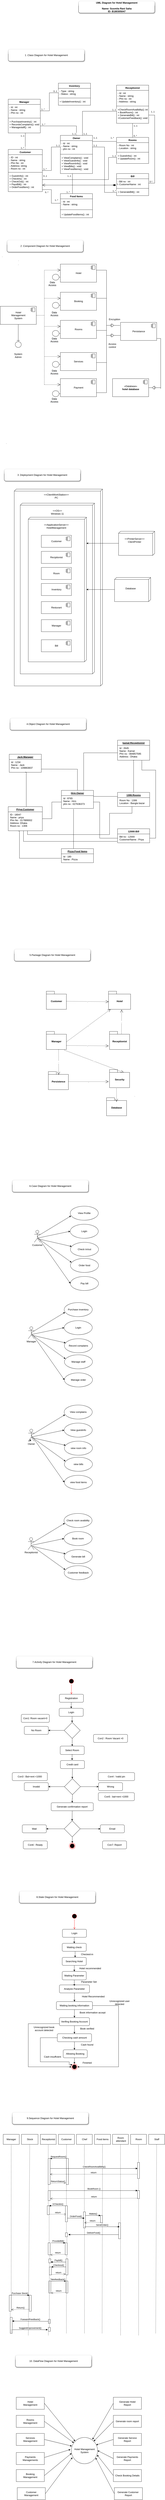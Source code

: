 <mxfile version="20.2.3" type="device"><diagram id="zcIOAKmkow6jHWDkvFlF" name="Page-1"><mxGraphModel dx="1240" dy="697" grid="1" gridSize="10" guides="1" tooltips="1" connect="1" arrows="1" fold="1" page="1" pageScale="1" pageWidth="827" pageHeight="1169" math="0" shadow="0"><root><mxCell id="0"/><mxCell id="1" parent="0"/><mxCell id="rEUBylu2mbqfFJlEM_Pp-2" value="Customer" style="swimlane;fontStyle=1;align=center;verticalAlign=top;childLayout=stackLayout;horizontal=1;startSize=26;horizontalStack=0;resizeParent=1;resizeParentMax=0;resizeLast=0;collapsible=1;marginBottom=0;" parent="1" vertex="1"><mxGeometry x="40" y="779" width="170" height="210" as="geometry"/></mxCell><mxCell id="rEUBylu2mbqfFJlEM_Pp-3" value="- ID : int&#10;- Name : string&#10;- Phn No : int&#10;- Address :string&#10;- Room no : int&#10;" style="text;strokeColor=none;fillColor=none;align=left;verticalAlign=top;spacingLeft=4;spacingRight=4;overflow=hidden;rotatable=0;points=[[0,0.5],[1,0.5]];portConstraint=eastwest;" parent="rEUBylu2mbqfFJlEM_Pp-2" vertex="1"><mxGeometry y="26" width="170" height="84" as="geometry"/></mxCell><mxCell id="rEUBylu2mbqfFJlEM_Pp-4" value="" style="line;strokeWidth=1;fillColor=none;align=left;verticalAlign=middle;spacingTop=-1;spacingLeft=3;spacingRight=3;rotatable=0;labelPosition=right;points=[];portConstraint=eastwest;" parent="rEUBylu2mbqfFJlEM_Pp-2" vertex="1"><mxGeometry y="110" width="170" height="8" as="geometry"/></mxCell><mxCell id="rEUBylu2mbqfFJlEM_Pp-5" value="+ GuestInfo() : int &#10;+ CheckIn() : int&#10;+ CheckOut() : int&#10;+ PaysBill() : int&#10;+ OrderFoodItem() : int" style="text;strokeColor=none;fillColor=none;align=left;verticalAlign=top;spacingLeft=4;spacingRight=4;overflow=hidden;rotatable=0;points=[[0,0.5],[1,0.5]];portConstraint=eastwest;" parent="rEUBylu2mbqfFJlEM_Pp-2" vertex="1"><mxGeometry y="118" width="170" height="92" as="geometry"/></mxCell><mxCell id="rEUBylu2mbqfFJlEM_Pp-6" value="Receptionist" style="swimlane;fontStyle=1;align=center;verticalAlign=top;childLayout=stackLayout;horizontal=1;startSize=26;horizontalStack=0;resizeParent=1;resizeParentMax=0;resizeLast=0;collapsible=1;marginBottom=0;" parent="1" vertex="1"><mxGeometry x="580" y="459" width="160" height="190" as="geometry"/></mxCell><mxCell id="rEUBylu2mbqfFJlEM_Pp-7" value="- Id : int&#10;- Name : string&#10;- Phn no : int&#10;- Address : string" style="text;strokeColor=none;fillColor=none;align=left;verticalAlign=top;spacingLeft=4;spacingRight=4;overflow=hidden;rotatable=0;points=[[0,0.5],[1,0.5]];portConstraint=eastwest;" parent="rEUBylu2mbqfFJlEM_Pp-6" vertex="1"><mxGeometry y="26" width="160" height="74" as="geometry"/></mxCell><mxCell id="rEUBylu2mbqfFJlEM_Pp-8" value="" style="line;strokeWidth=1;fillColor=none;align=left;verticalAlign=middle;spacingTop=-1;spacingLeft=3;spacingRight=3;rotatable=0;labelPosition=right;points=[];portConstraint=eastwest;" parent="rEUBylu2mbqfFJlEM_Pp-6" vertex="1"><mxGeometry y="100" width="160" height="8" as="geometry"/></mxCell><mxCell id="rEUBylu2mbqfFJlEM_Pp-9" value="+CheckRoomAvailbility(): int&#10;+ BookRoom() : int&#10;+ GenerateBill() : int&#10;+CustomerFeedback() :void" style="text;strokeColor=none;fillColor=none;align=left;verticalAlign=top;spacingLeft=4;spacingRight=4;overflow=hidden;rotatable=0;points=[[0,0.5],[1,0.5]];portConstraint=eastwest;" parent="rEUBylu2mbqfFJlEM_Pp-6" vertex="1"><mxGeometry y="108" width="160" height="82" as="geometry"/></mxCell><mxCell id="rEUBylu2mbqfFJlEM_Pp-10" value="Rooms" style="swimlane;fontStyle=1;align=center;verticalAlign=top;childLayout=stackLayout;horizontal=1;startSize=26;horizontalStack=0;resizeParent=1;resizeParentMax=0;resizeLast=0;collapsible=1;marginBottom=0;" parent="1" vertex="1"><mxGeometry x="580" y="719" width="160" height="130" as="geometry"/></mxCell><mxCell id="rEUBylu2mbqfFJlEM_Pp-11" value="- Room No : int&#10;- Location : string" style="text;strokeColor=none;fillColor=none;align=left;verticalAlign=top;spacingLeft=4;spacingRight=4;overflow=hidden;rotatable=0;points=[[0,0.5],[1,0.5]];portConstraint=eastwest;" parent="rEUBylu2mbqfFJlEM_Pp-10" vertex="1"><mxGeometry y="26" width="160" height="44" as="geometry"/></mxCell><mxCell id="rEUBylu2mbqfFJlEM_Pp-12" value="" style="line;strokeWidth=1;fillColor=none;align=left;verticalAlign=middle;spacingTop=-1;spacingLeft=3;spacingRight=3;rotatable=0;labelPosition=right;points=[];portConstraint=eastwest;" parent="rEUBylu2mbqfFJlEM_Pp-10" vertex="1"><mxGeometry y="70" width="160" height="8" as="geometry"/></mxCell><mxCell id="rEUBylu2mbqfFJlEM_Pp-13" value="+ GuestInfo() : int&#10;+ UpdateRoom() : int" style="text;strokeColor=none;fillColor=none;align=left;verticalAlign=top;spacingLeft=4;spacingRight=4;overflow=hidden;rotatable=0;points=[[0,0.5],[1,0.5]];portConstraint=eastwest;" parent="rEUBylu2mbqfFJlEM_Pp-10" vertex="1"><mxGeometry y="78" width="160" height="52" as="geometry"/></mxCell><mxCell id="rEUBylu2mbqfFJlEM_Pp-14" value="Bill" style="swimlane;fontStyle=1;align=center;verticalAlign=top;childLayout=stackLayout;horizontal=1;startSize=26;horizontalStack=0;resizeParent=1;resizeParentMax=0;resizeLast=0;collapsible=1;marginBottom=0;" parent="1" vertex="1"><mxGeometry x="580" y="899" width="160" height="110" as="geometry"/></mxCell><mxCell id="rEUBylu2mbqfFJlEM_Pp-15" value="- Bill no : int&#10;- CustomerName : int" style="text;strokeColor=none;fillColor=none;align=left;verticalAlign=top;spacingLeft=4;spacingRight=4;overflow=hidden;rotatable=0;points=[[0,0.5],[1,0.5]];portConstraint=eastwest;" parent="rEUBylu2mbqfFJlEM_Pp-14" vertex="1"><mxGeometry y="26" width="160" height="44" as="geometry"/></mxCell><mxCell id="rEUBylu2mbqfFJlEM_Pp-16" value="" style="line;strokeWidth=1;fillColor=none;align=left;verticalAlign=middle;spacingTop=-1;spacingLeft=3;spacingRight=3;rotatable=0;labelPosition=right;points=[];portConstraint=eastwest;" parent="rEUBylu2mbqfFJlEM_Pp-14" vertex="1"><mxGeometry y="70" width="160" height="8" as="geometry"/></mxCell><mxCell id="rEUBylu2mbqfFJlEM_Pp-17" value="+ GenerateBill() : int" style="text;strokeColor=none;fillColor=none;align=left;verticalAlign=top;spacingLeft=4;spacingRight=4;overflow=hidden;rotatable=0;points=[[0,0.5],[1,0.5]];portConstraint=eastwest;" parent="rEUBylu2mbqfFJlEM_Pp-14" vertex="1"><mxGeometry y="78" width="160" height="32" as="geometry"/></mxCell><mxCell id="rEUBylu2mbqfFJlEM_Pp-18" value="Manager" style="swimlane;fontStyle=1;align=center;verticalAlign=top;childLayout=stackLayout;horizontal=1;startSize=26;horizontalStack=0;resizeParent=1;resizeParentMax=0;resizeLast=0;collapsible=1;marginBottom=0;" parent="1" vertex="1"><mxGeometry x="40" y="529" width="160" height="168" as="geometry"/></mxCell><mxCell id="rEUBylu2mbqfFJlEM_Pp-19" value="- Id : int&#10;- Name : string&#10;- Phn no : int" style="text;strokeColor=none;fillColor=none;align=left;verticalAlign=top;spacingLeft=4;spacingRight=4;overflow=hidden;rotatable=0;points=[[0,0.5],[1,0.5]];portConstraint=eastwest;" parent="rEUBylu2mbqfFJlEM_Pp-18" vertex="1"><mxGeometry y="26" width="160" height="64" as="geometry"/></mxCell><mxCell id="rEUBylu2mbqfFJlEM_Pp-20" value="" style="line;strokeWidth=1;fillColor=none;align=left;verticalAlign=middle;spacingTop=-1;spacingLeft=3;spacingRight=3;rotatable=0;labelPosition=right;points=[];portConstraint=eastwest;" parent="rEUBylu2mbqfFJlEM_Pp-18" vertex="1"><mxGeometry y="90" width="160" height="8" as="geometry"/></mxCell><mxCell id="rEUBylu2mbqfFJlEM_Pp-21" value="+ PurchaseInventry() : int&#10;+ RecordsComplains(): void&#10;+ Managestaff() : int" style="text;strokeColor=none;fillColor=none;align=left;verticalAlign=top;spacingLeft=4;spacingRight=4;overflow=hidden;rotatable=0;points=[[0,0.5],[1,0.5]];portConstraint=eastwest;" parent="rEUBylu2mbqfFJlEM_Pp-18" vertex="1"><mxGeometry y="98" width="160" height="70" as="geometry"/></mxCell><mxCell id="rEUBylu2mbqfFJlEM_Pp-22" value="Owner" style="swimlane;fontStyle=1;align=center;verticalAlign=top;childLayout=stackLayout;horizontal=1;startSize=26;horizontalStack=0;resizeParent=1;resizeParentMax=0;resizeLast=0;collapsible=1;marginBottom=0;" parent="1" vertex="1"><mxGeometry x="300" y="709" width="160" height="190" as="geometry"/></mxCell><mxCell id="rEUBylu2mbqfFJlEM_Pp-23" value="- Id : int&#10;- Name : string&#10;- phn no : int" style="text;strokeColor=none;fillColor=none;align=left;verticalAlign=top;spacingLeft=4;spacingRight=4;overflow=hidden;rotatable=0;points=[[0,0.5],[1,0.5]];portConstraint=eastwest;" parent="rEUBylu2mbqfFJlEM_Pp-22" vertex="1"><mxGeometry y="26" width="160" height="64" as="geometry"/></mxCell><mxCell id="rEUBylu2mbqfFJlEM_Pp-24" value="" style="line;strokeWidth=1;fillColor=none;align=left;verticalAlign=middle;spacingTop=-1;spacingLeft=3;spacingRight=3;rotatable=0;labelPosition=right;points=[];portConstraint=eastwest;" parent="rEUBylu2mbqfFJlEM_Pp-22" vertex="1"><mxGeometry y="90" width="160" height="8" as="geometry"/></mxCell><mxCell id="rEUBylu2mbqfFJlEM_Pp-25" value="+ ViewComplains() : void&#10;+ ViewGuestInfo() : void&#10;+ ViewRoomInfo() : void&#10;+ ViewBills() : void&#10;+ ViewFoodItems() : void&#10;" style="text;strokeColor=none;fillColor=none;align=left;verticalAlign=top;spacingLeft=4;spacingRight=4;overflow=hidden;rotatable=0;points=[[0,0.5],[1,0.5]];portConstraint=eastwest;" parent="rEUBylu2mbqfFJlEM_Pp-22" vertex="1"><mxGeometry y="98" width="160" height="92" as="geometry"/></mxCell><mxCell id="rEUBylu2mbqfFJlEM_Pp-26" value="Food Items" style="swimlane;fontStyle=1;align=center;verticalAlign=top;childLayout=stackLayout;horizontal=1;startSize=26;horizontalStack=0;resizeParent=1;resizeParentMax=0;resizeLast=0;collapsible=1;marginBottom=0;" parent="1" vertex="1"><mxGeometry x="300" y="999" width="160" height="120" as="geometry"/></mxCell><mxCell id="rEUBylu2mbqfFJlEM_Pp-27" value="- Id : int&#10;- Name : string" style="text;strokeColor=none;fillColor=none;align=left;verticalAlign=top;spacingLeft=4;spacingRight=4;overflow=hidden;rotatable=0;points=[[0,0.5],[1,0.5]];portConstraint=eastwest;" parent="rEUBylu2mbqfFJlEM_Pp-26" vertex="1"><mxGeometry y="26" width="160" height="44" as="geometry"/></mxCell><mxCell id="rEUBylu2mbqfFJlEM_Pp-28" value="" style="line;strokeWidth=1;fillColor=none;align=left;verticalAlign=middle;spacingTop=-1;spacingLeft=3;spacingRight=3;rotatable=0;labelPosition=right;points=[];portConstraint=eastwest;" parent="rEUBylu2mbqfFJlEM_Pp-26" vertex="1"><mxGeometry y="70" width="160" height="20" as="geometry"/></mxCell><mxCell id="rEUBylu2mbqfFJlEM_Pp-29" value="+ UpdateFoodItems() : int" style="text;strokeColor=none;fillColor=none;align=left;verticalAlign=top;spacingLeft=4;spacingRight=4;overflow=hidden;rotatable=0;points=[[0,0.5],[1,0.5]];portConstraint=eastwest;" parent="rEUBylu2mbqfFJlEM_Pp-26" vertex="1"><mxGeometry y="90" width="160" height="30" as="geometry"/></mxCell><mxCell id="rEUBylu2mbqfFJlEM_Pp-30" value="Inventory" style="swimlane;fontStyle=1;align=center;verticalAlign=top;childLayout=stackLayout;horizontal=1;startSize=26;horizontalStack=0;resizeParent=1;resizeParentMax=0;resizeLast=0;collapsible=1;marginBottom=0;" parent="1" vertex="1"><mxGeometry x="290" y="449" width="160" height="110" as="geometry"/></mxCell><mxCell id="rEUBylu2mbqfFJlEM_Pp-31" value="- Type : string&#10;- Status : string" style="text;strokeColor=none;fillColor=none;align=left;verticalAlign=top;spacingLeft=4;spacingRight=4;overflow=hidden;rotatable=0;points=[[0,0.5],[1,0.5]];portConstraint=eastwest;" parent="rEUBylu2mbqfFJlEM_Pp-30" vertex="1"><mxGeometry y="26" width="160" height="44" as="geometry"/></mxCell><mxCell id="rEUBylu2mbqfFJlEM_Pp-32" value="" style="line;strokeWidth=1;fillColor=none;align=left;verticalAlign=middle;spacingTop=-1;spacingLeft=3;spacingRight=3;rotatable=0;labelPosition=right;points=[];portConstraint=eastwest;" parent="rEUBylu2mbqfFJlEM_Pp-30" vertex="1"><mxGeometry y="70" width="160" height="8" as="geometry"/></mxCell><mxCell id="rEUBylu2mbqfFJlEM_Pp-33" value="+ UpdateInventory() : int" style="text;strokeColor=none;fillColor=none;align=left;verticalAlign=top;spacingLeft=4;spacingRight=4;overflow=hidden;rotatable=0;points=[[0,0.5],[1,0.5]];portConstraint=eastwest;" parent="rEUBylu2mbqfFJlEM_Pp-30" vertex="1"><mxGeometry y="78" width="160" height="32" as="geometry"/></mxCell><mxCell id="rEUBylu2mbqfFJlEM_Pp-35" value="" style="endArrow=none;html=1;edgeStyle=orthogonalEdgeStyle;rounded=0;" parent="1" source="rEUBylu2mbqfFJlEM_Pp-21" target="rEUBylu2mbqfFJlEM_Pp-2" edge="1"><mxGeometry relative="1" as="geometry"><mxPoint x="270" y="689" as="sourcePoint"/><mxPoint x="130" y="769" as="targetPoint"/><Array as="points"><mxPoint x="125" y="729"/><mxPoint x="125" y="729"/></Array></mxGeometry></mxCell><mxCell id="rEUBylu2mbqfFJlEM_Pp-36" value="1..1" style="edgeLabel;resizable=0;html=1;align=left;verticalAlign=bottom;" parent="rEUBylu2mbqfFJlEM_Pp-35" connectable="0" vertex="1"><mxGeometry x="-1" relative="1" as="geometry"><mxPoint x="-25" y="22" as="offset"/></mxGeometry></mxCell><mxCell id="rEUBylu2mbqfFJlEM_Pp-37" value="1..*&amp;nbsp;&amp;nbsp;" style="edgeLabel;resizable=0;html=1;align=right;verticalAlign=bottom;" parent="rEUBylu2mbqfFJlEM_Pp-35" connectable="0" vertex="1"><mxGeometry x="1" relative="1" as="geometry"/></mxCell><mxCell id="rEUBylu2mbqfFJlEM_Pp-41" value="" style="endArrow=none;html=1;edgeStyle=orthogonalEdgeStyle;rounded=0;" parent="1" source="rEUBylu2mbqfFJlEM_Pp-19" target="rEUBylu2mbqfFJlEM_Pp-31" edge="1"><mxGeometry relative="1" as="geometry"><mxPoint x="240" y="569" as="sourcePoint"/><mxPoint x="250" y="499" as="targetPoint"/></mxGeometry></mxCell><mxCell id="rEUBylu2mbqfFJlEM_Pp-42" value="&amp;nbsp;1..*" style="edgeLabel;resizable=0;html=1;align=left;verticalAlign=bottom;" parent="rEUBylu2mbqfFJlEM_Pp-41" connectable="0" vertex="1"><mxGeometry x="-1" relative="1" as="geometry"/></mxCell><mxCell id="rEUBylu2mbqfFJlEM_Pp-43" value="0..1&amp;nbsp;&amp;nbsp;" style="edgeLabel;resizable=0;html=1;align=right;verticalAlign=bottom;" parent="rEUBylu2mbqfFJlEM_Pp-41" connectable="0" vertex="1"><mxGeometry x="1" relative="1" as="geometry"/></mxCell><mxCell id="rEUBylu2mbqfFJlEM_Pp-44" value="" style="endArrow=none;html=1;edgeStyle=orthogonalEdgeStyle;rounded=0;" parent="1" source="rEUBylu2mbqfFJlEM_Pp-21" target="rEUBylu2mbqfFJlEM_Pp-22" edge="1"><mxGeometry relative="1" as="geometry"><mxPoint x="200" y="639" as="sourcePoint"/><mxPoint x="360" y="629" as="targetPoint"/></mxGeometry></mxCell><mxCell id="rEUBylu2mbqfFJlEM_Pp-45" value="&amp;nbsp; 1..*" style="edgeLabel;resizable=0;html=1;align=left;verticalAlign=bottom;" parent="rEUBylu2mbqfFJlEM_Pp-44" connectable="0" vertex="1"><mxGeometry x="-1" relative="1" as="geometry"/></mxCell><mxCell id="rEUBylu2mbqfFJlEM_Pp-46" value="1..1&amp;nbsp;" style="edgeLabel;resizable=0;html=1;align=right;verticalAlign=bottom;" parent="rEUBylu2mbqfFJlEM_Pp-44" connectable="0" vertex="1"><mxGeometry x="1" relative="1" as="geometry"/></mxCell><mxCell id="rEUBylu2mbqfFJlEM_Pp-48" value="" style="endArrow=none;html=1;edgeStyle=orthogonalEdgeStyle;rounded=0;" parent="1" source="rEUBylu2mbqfFJlEM_Pp-2" target="rEUBylu2mbqfFJlEM_Pp-23" edge="1"><mxGeometry relative="1" as="geometry"><mxPoint x="210" y="839" as="sourcePoint"/><mxPoint x="290" y="839" as="targetPoint"/></mxGeometry></mxCell><mxCell id="rEUBylu2mbqfFJlEM_Pp-49" value="&amp;nbsp;1..*" style="edgeLabel;resizable=0;html=1;align=left;verticalAlign=bottom;" parent="rEUBylu2mbqfFJlEM_Pp-48" connectable="0" vertex="1"><mxGeometry x="-1" relative="1" as="geometry"/></mxCell><mxCell id="rEUBylu2mbqfFJlEM_Pp-50" value="1..1&amp;nbsp;" style="edgeLabel;resizable=0;html=1;align=right;verticalAlign=bottom;" parent="rEUBylu2mbqfFJlEM_Pp-48" connectable="0" vertex="1"><mxGeometry x="1" relative="1" as="geometry"/></mxCell><mxCell id="rEUBylu2mbqfFJlEM_Pp-51" value="" style="endArrow=none;html=1;edgeStyle=orthogonalEdgeStyle;rounded=0;" parent="1" source="rEUBylu2mbqfFJlEM_Pp-22" target="rEUBylu2mbqfFJlEM_Pp-9" edge="1"><mxGeometry relative="1" as="geometry"><mxPoint x="260" y="729" as="sourcePoint"/><mxPoint x="420" y="729" as="targetPoint"/><Array as="points"><mxPoint x="410" y="589"/></Array></mxGeometry></mxCell><mxCell id="rEUBylu2mbqfFJlEM_Pp-52" value="&amp;nbsp;1..1" style="edgeLabel;resizable=0;html=1;align=left;verticalAlign=bottom;" parent="rEUBylu2mbqfFJlEM_Pp-51" connectable="0" vertex="1"><mxGeometry x="-1" relative="1" as="geometry"/></mxCell><mxCell id="rEUBylu2mbqfFJlEM_Pp-53" value="1..1&amp;nbsp;" style="edgeLabel;resizable=0;html=1;align=right;verticalAlign=bottom;" parent="rEUBylu2mbqfFJlEM_Pp-51" connectable="0" vertex="1"><mxGeometry x="1" relative="1" as="geometry"/></mxCell><mxCell id="rEUBylu2mbqfFJlEM_Pp-54" value="" style="endArrow=none;html=1;edgeStyle=orthogonalEdgeStyle;rounded=0;" parent="1" source="rEUBylu2mbqfFJlEM_Pp-23" target="rEUBylu2mbqfFJlEM_Pp-17" edge="1"><mxGeometry relative="1" as="geometry"><mxPoint x="460" y="799" as="sourcePoint"/><mxPoint x="530" y="769" as="targetPoint"/><Array as="points"/></mxGeometry></mxCell><mxCell id="rEUBylu2mbqfFJlEM_Pp-55" value="&amp;nbsp;1..1" style="edgeLabel;resizable=0;html=1;align=left;verticalAlign=bottom;" parent="rEUBylu2mbqfFJlEM_Pp-54" connectable="0" vertex="1"><mxGeometry x="-1" relative="1" as="geometry"/></mxCell><mxCell id="rEUBylu2mbqfFJlEM_Pp-56" value="1..*&amp;nbsp;" style="edgeLabel;resizable=0;html=1;align=right;verticalAlign=bottom;" parent="rEUBylu2mbqfFJlEM_Pp-54" connectable="0" vertex="1"><mxGeometry x="1" relative="1" as="geometry"/></mxCell><mxCell id="rEUBylu2mbqfFJlEM_Pp-60" value="" style="endArrow=none;html=1;edgeStyle=orthogonalEdgeStyle;rounded=0;" parent="1" source="rEUBylu2mbqfFJlEM_Pp-26" target="rEUBylu2mbqfFJlEM_Pp-25" edge="1"><mxGeometry relative="1" as="geometry"><mxPoint x="290" y="960.998" as="sourcePoint"/><mxPoint x="360" y="898.998" as="targetPoint"/><Array as="points"><mxPoint x="360" y="979"/><mxPoint x="360" y="979"/></Array></mxGeometry></mxCell><mxCell id="rEUBylu2mbqfFJlEM_Pp-61" value="&amp;nbsp;1..1" style="edgeLabel;resizable=0;html=1;align=left;verticalAlign=bottom;" parent="rEUBylu2mbqfFJlEM_Pp-60" connectable="0" vertex="1"><mxGeometry x="-1" relative="1" as="geometry"><mxPoint x="-30" y="-80" as="offset"/></mxGeometry></mxCell><mxCell id="rEUBylu2mbqfFJlEM_Pp-62" value="1..*&amp;nbsp;" style="edgeLabel;resizable=0;html=1;align=right;verticalAlign=bottom;" parent="rEUBylu2mbqfFJlEM_Pp-60" connectable="0" vertex="1"><mxGeometry x="1" relative="1" as="geometry"><mxPoint x="-10" y="100" as="offset"/></mxGeometry></mxCell><mxCell id="rEUBylu2mbqfFJlEM_Pp-63" value="" style="endArrow=none;html=1;edgeStyle=orthogonalEdgeStyle;rounded=0;" parent="1" source="rEUBylu2mbqfFJlEM_Pp-27" target="rEUBylu2mbqfFJlEM_Pp-5" edge="1"><mxGeometry relative="1" as="geometry"><mxPoint x="50" y="1050.998" as="sourcePoint"/><mxPoint x="120" y="989" as="targetPoint"/><Array as="points"><mxPoint x="255" y="1047"/><mxPoint x="255" y="979"/></Array></mxGeometry></mxCell><mxCell id="rEUBylu2mbqfFJlEM_Pp-64" value="1..*" style="edgeLabel;resizable=0;html=1;align=left;verticalAlign=bottom;" parent="rEUBylu2mbqfFJlEM_Pp-63" connectable="0" vertex="1"><mxGeometry x="-1" relative="1" as="geometry"><mxPoint x="-30" y="-8" as="offset"/></mxGeometry></mxCell><mxCell id="rEUBylu2mbqfFJlEM_Pp-65" value="0..*" style="edgeLabel;resizable=0;html=1;align=right;verticalAlign=bottom;" parent="rEUBylu2mbqfFJlEM_Pp-63" connectable="0" vertex="1"><mxGeometry x="1" relative="1" as="geometry"><mxPoint x="30" y="21" as="offset"/></mxGeometry></mxCell><mxCell id="rEUBylu2mbqfFJlEM_Pp-57" value="" style="endArrow=none;html=1;edgeStyle=orthogonalEdgeStyle;rounded=0;" parent="1" source="rEUBylu2mbqfFJlEM_Pp-23" target="rEUBylu2mbqfFJlEM_Pp-11" edge="1"><mxGeometry relative="1" as="geometry"><mxPoint x="440" y="969" as="sourcePoint"/><mxPoint x="510" y="908.998" as="targetPoint"/><Array as="points"><mxPoint x="580" y="739"/></Array></mxGeometry></mxCell><mxCell id="rEUBylu2mbqfFJlEM_Pp-58" value="&amp;nbsp;1..1" style="edgeLabel;resizable=0;html=1;align=left;verticalAlign=bottom;" parent="rEUBylu2mbqfFJlEM_Pp-57" connectable="0" vertex="1"><mxGeometry x="-1" relative="1" as="geometry"><mxPoint y="-10" as="offset"/></mxGeometry></mxCell><mxCell id="rEUBylu2mbqfFJlEM_Pp-59" value="1..*&amp;nbsp;" style="edgeLabel;resizable=0;html=1;align=right;verticalAlign=bottom;" parent="rEUBylu2mbqfFJlEM_Pp-57" connectable="0" vertex="1"><mxGeometry x="1" relative="1" as="geometry"><mxPoint x="-10" y="-16" as="offset"/></mxGeometry></mxCell><mxCell id="rEUBylu2mbqfFJlEM_Pp-66" value="" style="endArrow=none;html=1;edgeStyle=orthogonalEdgeStyle;rounded=0;" parent="1" source="rEUBylu2mbqfFJlEM_Pp-10" target="rEUBylu2mbqfFJlEM_Pp-9" edge="1"><mxGeometry relative="1" as="geometry"><mxPoint x="650" y="711" as="sourcePoint"/><mxPoint x="670" y="669" as="targetPoint"/><Array as="points"><mxPoint x="660" y="659"/><mxPoint x="660" y="659"/></Array></mxGeometry></mxCell><mxCell id="rEUBylu2mbqfFJlEM_Pp-67" value="&amp;nbsp;0..*" style="edgeLabel;resizable=0;html=1;align=left;verticalAlign=bottom;" parent="rEUBylu2mbqfFJlEM_Pp-66" connectable="0" vertex="1"><mxGeometry x="-1" relative="1" as="geometry"/></mxCell><mxCell id="rEUBylu2mbqfFJlEM_Pp-68" value="1..1" style="edgeLabel;resizable=0;html=1;align=right;verticalAlign=bottom;" parent="rEUBylu2mbqfFJlEM_Pp-66" connectable="0" vertex="1"><mxGeometry x="1" relative="1" as="geometry"><mxPoint x="24" y="20" as="offset"/></mxGeometry></mxCell><mxCell id="rEUBylu2mbqfFJlEM_Pp-69" value="" style="endArrow=none;html=1;edgeStyle=orthogonalEdgeStyle;rounded=0;" parent="1" source="rEUBylu2mbqfFJlEM_Pp-15" target="rEUBylu2mbqfFJlEM_Pp-9" edge="1"><mxGeometry relative="1" as="geometry"><mxPoint x="700" y="630.998" as="sourcePoint"/><mxPoint x="770" y="569" as="targetPoint"/><Array as="points"><mxPoint x="770" y="947.0"/><mxPoint x="770" y="608.0"/></Array></mxGeometry></mxCell><mxCell id="rEUBylu2mbqfFJlEM_Pp-70" value="&amp;nbsp;0.*." style="edgeLabel;resizable=0;html=1;align=left;verticalAlign=bottom;" parent="rEUBylu2mbqfFJlEM_Pp-69" connectable="0" vertex="1"><mxGeometry x="-1" relative="1" as="geometry"/></mxCell><mxCell id="rEUBylu2mbqfFJlEM_Pp-71" value="1..1" style="edgeLabel;resizable=0;html=1;align=right;verticalAlign=bottom;" parent="rEUBylu2mbqfFJlEM_Pp-69" connectable="0" vertex="1"><mxGeometry x="1" relative="1" as="geometry"><mxPoint x="30" y="-9" as="offset"/></mxGeometry></mxCell><mxCell id="rEUBylu2mbqfFJlEM_Pp-72" value="" style="endArrow=none;html=1;edgeStyle=orthogonalEdgeStyle;rounded=0;" parent="1" target="rEUBylu2mbqfFJlEM_Pp-13" edge="1"><mxGeometry relative="1" as="geometry"><mxPoint x="210" y="919" as="sourcePoint"/><mxPoint x="590" y="851.048" as="targetPoint"/><Array as="points"><mxPoint x="210" y="929"/><mxPoint x="540" y="929"/><mxPoint x="540" y="819"/></Array></mxGeometry></mxCell><mxCell id="rEUBylu2mbqfFJlEM_Pp-73" value="&amp;nbsp;0..1" style="edgeLabel;resizable=0;html=1;align=left;verticalAlign=bottom;" parent="rEUBylu2mbqfFJlEM_Pp-72" connectable="0" vertex="1"><mxGeometry x="-1" relative="1" as="geometry"/></mxCell><mxCell id="rEUBylu2mbqfFJlEM_Pp-74" value="1..1&amp;nbsp;" style="edgeLabel;resizable=0;html=1;align=right;verticalAlign=bottom;" parent="rEUBylu2mbqfFJlEM_Pp-72" connectable="0" vertex="1"><mxGeometry x="1" relative="1" as="geometry"/></mxCell><mxCell id="rEUBylu2mbqfFJlEM_Pp-76" value="1 .Class Diagram for Hotel Management" style="rounded=1;whiteSpace=wrap;html=1;glass=1;sketch=0;shadow=1;" parent="1" vertex="1"><mxGeometry x="40" y="280" width="380" height="60" as="geometry"/></mxCell><mxCell id="rEUBylu2mbqfFJlEM_Pp-75" value="1" style="endArrow=open;html=1;endSize=12;startArrow=diamondThin;startSize=14;startFill=1;edgeStyle=orthogonalEdgeStyle;align=left;verticalAlign=bottom;rounded=0;exitX=-0.014;exitY=0.717;exitDx=0;exitDy=0;exitPerimeter=0;" parent="1" source="rEUBylu2mbqfFJlEM_Pp-15" target="rEUBylu2mbqfFJlEM_Pp-5" edge="1"><mxGeometry x="-1" y="3" relative="1" as="geometry"><mxPoint x="570" y="957" as="sourcePoint"/><mxPoint x="230" y="940" as="targetPoint"/><Array as="points"><mxPoint x="310" y="957"/><mxPoint x="310" y="957"/></Array></mxGeometry></mxCell><mxCell id="ixT5x1M9x1qAaDW7cnH6-1" value="Hotel&lt;br&gt;Management&lt;br&gt;System" style="html=1;dropTarget=0;rounded=0;shadow=0;glass=0;sketch=0;" parent="1" vertex="1"><mxGeometry y="1560" width="180" height="90" as="geometry"/></mxCell><mxCell id="ixT5x1M9x1qAaDW7cnH6-2" value="" style="shape=module;jettyWidth=8;jettyHeight=4;rounded=0;shadow=0;glass=0;sketch=0;" parent="ixT5x1M9x1qAaDW7cnH6-1" vertex="1"><mxGeometry x="1" width="20" height="20" relative="1" as="geometry"><mxPoint x="-27" y="7" as="offset"/></mxGeometry></mxCell><mxCell id="ixT5x1M9x1qAaDW7cnH6-3" value="Hotel" style="html=1;dropTarget=0;rounded=0;shadow=0;glass=0;sketch=0;" parent="1" vertex="1"><mxGeometry x="300" y="1350" width="180" height="90" as="geometry"/></mxCell><mxCell id="ixT5x1M9x1qAaDW7cnH6-4" value="" style="shape=module;jettyWidth=8;jettyHeight=4;rounded=0;shadow=0;glass=0;sketch=0;" parent="ixT5x1M9x1qAaDW7cnH6-3" vertex="1"><mxGeometry x="1" width="20" height="20" relative="1" as="geometry"><mxPoint x="-27" y="7" as="offset"/></mxGeometry></mxCell><mxCell id="ixT5x1M9x1qAaDW7cnH6-5" value="Booking" style="html=1;dropTarget=0;rounded=0;shadow=0;glass=0;sketch=0;" parent="1" vertex="1"><mxGeometry x="300" y="1490" width="180" height="90" as="geometry"/></mxCell><mxCell id="ixT5x1M9x1qAaDW7cnH6-6" value="" style="shape=module;jettyWidth=8;jettyHeight=4;rounded=0;shadow=0;glass=0;sketch=0;" parent="ixT5x1M9x1qAaDW7cnH6-5" vertex="1"><mxGeometry x="1" width="20" height="20" relative="1" as="geometry"><mxPoint x="-27" y="7" as="offset"/></mxGeometry></mxCell><mxCell id="ixT5x1M9x1qAaDW7cnH6-7" value="Rooms" style="html=1;dropTarget=0;rounded=0;shadow=0;glass=0;sketch=0;" parent="1" vertex="1"><mxGeometry x="300" y="1630" width="180" height="90" as="geometry"/></mxCell><mxCell id="ixT5x1M9x1qAaDW7cnH6-8" value="" style="shape=module;jettyWidth=8;jettyHeight=4;rounded=0;shadow=0;glass=0;sketch=0;" parent="ixT5x1M9x1qAaDW7cnH6-7" vertex="1"><mxGeometry x="1" width="20" height="20" relative="1" as="geometry"><mxPoint x="-27" y="7" as="offset"/></mxGeometry></mxCell><mxCell id="ixT5x1M9x1qAaDW7cnH6-9" value="Services" style="html=1;dropTarget=0;rounded=0;shadow=0;glass=0;sketch=0;" parent="1" vertex="1"><mxGeometry x="300" y="1790" width="180" height="90" as="geometry"/></mxCell><mxCell id="ixT5x1M9x1qAaDW7cnH6-10" value="" style="shape=module;jettyWidth=8;jettyHeight=4;rounded=0;shadow=0;glass=0;sketch=0;" parent="ixT5x1M9x1qAaDW7cnH6-9" vertex="1"><mxGeometry x="1" width="20" height="20" relative="1" as="geometry"><mxPoint x="-27" y="7" as="offset"/></mxGeometry></mxCell><mxCell id="ixT5x1M9x1qAaDW7cnH6-11" value="Payment" style="html=1;dropTarget=0;rounded=0;shadow=0;glass=0;sketch=0;" parent="1" vertex="1"><mxGeometry x="300" y="1920" width="180" height="90" as="geometry"/></mxCell><mxCell id="ixT5x1M9x1qAaDW7cnH6-12" value="" style="shape=module;jettyWidth=8;jettyHeight=4;rounded=0;shadow=0;glass=0;sketch=0;" parent="ixT5x1M9x1qAaDW7cnH6-11" vertex="1"><mxGeometry x="1" width="20" height="20" relative="1" as="geometry"><mxPoint x="-27" y="7" as="offset"/></mxGeometry></mxCell><mxCell id="ixT5x1M9x1qAaDW7cnH6-13" value="«Database»&lt;br&gt;&lt;b&gt;hotel database&lt;/b&gt;" style="html=1;dropTarget=0;rounded=0;shadow=0;glass=0;sketch=0;" parent="1" vertex="1"><mxGeometry x="560" y="1920" width="180" height="90" as="geometry"/></mxCell><mxCell id="ixT5x1M9x1qAaDW7cnH6-14" value="" style="shape=module;jettyWidth=8;jettyHeight=4;rounded=0;shadow=0;glass=0;sketch=0;" parent="ixT5x1M9x1qAaDW7cnH6-13" vertex="1"><mxGeometry x="1" width="20" height="20" relative="1" as="geometry"><mxPoint x="-27" y="7" as="offset"/></mxGeometry></mxCell><mxCell id="ixT5x1M9x1qAaDW7cnH6-15" value="Persistance" style="html=1;dropTarget=0;rounded=0;shadow=0;glass=0;sketch=0;" parent="1" vertex="1"><mxGeometry x="600" y="1640" width="180" height="90" as="geometry"/></mxCell><mxCell id="ixT5x1M9x1qAaDW7cnH6-16" value="" style="shape=module;jettyWidth=8;jettyHeight=4;rounded=0;shadow=0;glass=0;sketch=0;" parent="ixT5x1M9x1qAaDW7cnH6-15" vertex="1"><mxGeometry x="1" width="20" height="20" relative="1" as="geometry"><mxPoint x="-27" y="7" as="offset"/></mxGeometry></mxCell><mxCell id="ixT5x1M9x1qAaDW7cnH6-17" value="." style="endArrow=open;endSize=12;dashed=1;html=1;rounded=0;" parent="1" edge="1"><mxGeometry x="-1" y="221" width="160" relative="1" as="geometry"><mxPoint x="220" y="1380" as="sourcePoint"/><mxPoint x="300" y="1380" as="targetPoint"/><mxPoint x="-210" y="151" as="offset"/></mxGeometry></mxCell><mxCell id="ixT5x1M9x1qAaDW7cnH6-18" value="." style="endArrow=open;endSize=12;dashed=1;html=1;rounded=0;" parent="1" edge="1"><mxGeometry x="-1" y="230" width="160" relative="1" as="geometry"><mxPoint x="220" y="1520" as="sourcePoint"/><mxPoint x="300" y="1520.41" as="targetPoint"/><mxPoint x="-130" y="40" as="offset"/></mxGeometry></mxCell><mxCell id="ixT5x1M9x1qAaDW7cnH6-19" value="." style="endArrow=open;endSize=12;dashed=1;html=1;rounded=0;" parent="1" edge="1"><mxGeometry x="-1" y="336" width="160" relative="1" as="geometry"><mxPoint x="220" y="1660" as="sourcePoint"/><mxPoint x="300" y="1660" as="targetPoint"/><mxPoint x="-130" y="26" as="offset"/></mxGeometry></mxCell><mxCell id="ixT5x1M9x1qAaDW7cnH6-20" value="." style="endArrow=open;endSize=12;dashed=1;html=1;rounded=0;" parent="1" edge="1"><mxGeometry x="-1" y="478" width="160" relative="1" as="geometry"><mxPoint x="220" y="1810" as="sourcePoint"/><mxPoint x="300" y="1810" as="targetPoint"/><mxPoint x="-130" y="18" as="offset"/></mxGeometry></mxCell><mxCell id="ixT5x1M9x1qAaDW7cnH6-21" value="." style="endArrow=open;endSize=12;dashed=1;html=1;rounded=0;" parent="1" edge="1"><mxGeometry x="-1" y="-347" width="160" relative="1" as="geometry"><mxPoint x="220" y="1950" as="sourcePoint"/><mxPoint x="300" y="1950" as="targetPoint"/><mxPoint x="-190" y="-57" as="offset"/></mxGeometry></mxCell><mxCell id="ixT5x1M9x1qAaDW7cnH6-22" value="" style="endArrow=none;dashed=1;html=1;rounded=0;" parent="1" edge="1"><mxGeometry width="50" height="50" relative="1" as="geometry"><mxPoint x="220" y="1950" as="sourcePoint"/><mxPoint x="220" y="1380" as="targetPoint"/></mxGeometry></mxCell><mxCell id="ixT5x1M9x1qAaDW7cnH6-23" value="" style="endArrow=none;dashed=1;html=1;rounded=0;" parent="1" source="ixT5x1M9x1qAaDW7cnH6-1" edge="1"><mxGeometry width="50" height="50" relative="1" as="geometry"><mxPoint x="170" y="1650" as="sourcePoint"/><mxPoint x="220" y="1605" as="targetPoint"/></mxGeometry></mxCell><mxCell id="ixT5x1M9x1qAaDW7cnH6-50" value="" style="shape=umlBoundary;whiteSpace=wrap;html=1;rounded=0;shadow=0;glass=0;sketch=0;direction=west;" parent="1" vertex="1"><mxGeometry x="260" y="1400" width="40" height="30" as="geometry"/></mxCell><mxCell id="ixT5x1M9x1qAaDW7cnH6-51" value="" style="shape=umlBoundary;whiteSpace=wrap;html=1;rounded=0;shadow=0;glass=0;sketch=0;direction=west;" parent="1" vertex="1"><mxGeometry x="260" y="1980" width="40" height="30" as="geometry"/></mxCell><mxCell id="ixT5x1M9x1qAaDW7cnH6-52" value="" style="shape=umlBoundary;whiteSpace=wrap;html=1;rounded=0;shadow=0;glass=0;sketch=0;direction=west;" parent="1" vertex="1"><mxGeometry x="260" y="1834" width="40" height="30" as="geometry"/></mxCell><mxCell id="ixT5x1M9x1qAaDW7cnH6-53" value="" style="shape=umlBoundary;whiteSpace=wrap;html=1;rounded=0;shadow=0;glass=0;sketch=0;direction=west;" parent="1" vertex="1"><mxGeometry x="260" y="1680" width="40" height="30" as="geometry"/></mxCell><mxCell id="ixT5x1M9x1qAaDW7cnH6-54" value="" style="shape=umlBoundary;whiteSpace=wrap;html=1;rounded=0;shadow=0;glass=0;sketch=0;direction=west;" parent="1" vertex="1"><mxGeometry x="260" y="1540" width="40" height="30" as="geometry"/></mxCell><mxCell id="ixT5x1M9x1qAaDW7cnH6-58" value="&#10;&lt;span style=&quot;color: rgb(0, 0, 0); font-family: Helvetica; font-size: 12px; font-style: normal; font-variant-ligatures: normal; font-variant-caps: normal; font-weight: 400; letter-spacing: normal; orphans: 2; text-align: center; text-indent: 0px; text-transform: none; widows: 2; word-spacing: 0px; -webkit-text-stroke-width: 0px; background-color: rgb(248, 249, 250); text-decoration-thickness: initial; text-decoration-style: initial; text-decoration-color: initial; float: none; display: inline !important;&quot;&gt;Data Access&lt;/span&gt;&#10;&#10;" style="text;html=1;strokeColor=none;fillColor=none;align=center;verticalAlign=middle;whiteSpace=wrap;rounded=0;shadow=0;glass=0;sketch=0;" parent="1" vertex="1"><mxGeometry x="230" y="1440" width="60" height="30" as="geometry"/></mxCell><mxCell id="ixT5x1M9x1qAaDW7cnH6-59" value="&#10;&lt;span style=&quot;color: rgb(0, 0, 0); font-family: Helvetica; font-size: 12px; font-style: normal; font-variant-ligatures: normal; font-variant-caps: normal; font-weight: 400; letter-spacing: normal; orphans: 2; text-align: center; text-indent: 0px; text-transform: none; widows: 2; word-spacing: 0px; -webkit-text-stroke-width: 0px; background-color: rgb(248, 249, 250); text-decoration-thickness: initial; text-decoration-style: initial; text-decoration-color: initial; float: none; display: inline !important;&quot;&gt;Data Access&lt;/span&gt;&#10;&#10;" style="text;html=1;strokeColor=none;fillColor=none;align=center;verticalAlign=middle;whiteSpace=wrap;rounded=0;shadow=0;glass=0;sketch=0;" parent="1" vertex="1"><mxGeometry x="240" y="2020" width="60" height="30" as="geometry"/></mxCell><mxCell id="ixT5x1M9x1qAaDW7cnH6-60" value="&#10;&lt;span style=&quot;color: rgb(0, 0, 0); font-family: Helvetica; font-size: 12px; font-style: normal; font-variant-ligatures: normal; font-variant-caps: normal; font-weight: 400; letter-spacing: normal; orphans: 2; text-align: center; text-indent: 0px; text-transform: none; widows: 2; word-spacing: 0px; -webkit-text-stroke-width: 0px; background-color: rgb(248, 249, 250); text-decoration-thickness: initial; text-decoration-style: initial; text-decoration-color: initial; float: none; display: inline !important;&quot;&gt;Data Access&lt;/span&gt;&#10;&#10;" style="text;html=1;strokeColor=none;fillColor=none;align=center;verticalAlign=middle;whiteSpace=wrap;rounded=0;shadow=0;glass=0;sketch=0;" parent="1" vertex="1"><mxGeometry x="240" y="1880" width="60" height="30" as="geometry"/></mxCell><mxCell id="ixT5x1M9x1qAaDW7cnH6-61" value="&#10;&lt;span style=&quot;color: rgb(0, 0, 0); font-family: Helvetica; font-size: 12px; font-style: normal; font-variant-ligatures: normal; font-variant-caps: normal; font-weight: 400; letter-spacing: normal; orphans: 2; text-align: center; text-indent: 0px; text-transform: none; widows: 2; word-spacing: 0px; -webkit-text-stroke-width: 0px; background-color: rgb(248, 249, 250); text-decoration-thickness: initial; text-decoration-style: initial; text-decoration-color: initial; float: none; display: inline !important;&quot;&gt;Data Access&lt;/span&gt;&#10;&#10;" style="text;html=1;strokeColor=none;fillColor=none;align=center;verticalAlign=middle;whiteSpace=wrap;rounded=0;shadow=0;glass=0;sketch=0;" parent="1" vertex="1"><mxGeometry x="240" y="1720" width="60" height="30" as="geometry"/></mxCell><mxCell id="ixT5x1M9x1qAaDW7cnH6-62" value="&#10;&lt;span style=&quot;color: rgb(0, 0, 0); font-family: Helvetica; font-size: 12px; font-style: normal; font-variant-ligatures: normal; font-variant-caps: normal; font-weight: 400; letter-spacing: normal; orphans: 2; text-align: center; text-indent: 0px; text-transform: none; widows: 2; word-spacing: 0px; -webkit-text-stroke-width: 0px; background-color: rgb(248, 249, 250); text-decoration-thickness: initial; text-decoration-style: initial; text-decoration-color: initial; float: none; display: inline !important;&quot;&gt;Data Access&lt;/span&gt;&#10;&#10;" style="text;html=1;strokeColor=none;fillColor=none;align=center;verticalAlign=middle;whiteSpace=wrap;rounded=0;shadow=0;glass=0;sketch=0;" parent="1" vertex="1"><mxGeometry x="240" y="1590" width="60" height="30" as="geometry"/></mxCell><mxCell id="ixT5x1M9x1qAaDW7cnH6-63" value="" style="endArrow=none;html=1;rounded=0;" parent="1" edge="1"><mxGeometry width="50" height="50" relative="1" as="geometry"><mxPoint x="530" y="1990" as="sourcePoint"/><mxPoint x="530" y="1380" as="targetPoint"/></mxGeometry></mxCell><mxCell id="ixT5x1M9x1qAaDW7cnH6-64" value="" style="endArrow=none;html=1;rounded=0;" parent="1" edge="1"><mxGeometry width="50" height="50" relative="1" as="geometry"><mxPoint x="480" y="1990" as="sourcePoint"/><mxPoint x="530" y="1990" as="targetPoint"/></mxGeometry></mxCell><mxCell id="ixT5x1M9x1qAaDW7cnH6-65" value="" style="endArrow=none;html=1;rounded=0;" parent="1" edge="1"><mxGeometry width="50" height="50" relative="1" as="geometry"><mxPoint x="480" y="1380" as="sourcePoint"/><mxPoint x="530" y="1380" as="targetPoint"/></mxGeometry></mxCell><mxCell id="ixT5x1M9x1qAaDW7cnH6-66" value="" style="endArrow=none;html=1;rounded=0;" parent="1" edge="1"><mxGeometry width="50" height="50" relative="1" as="geometry"><mxPoint x="480" y="1520" as="sourcePoint"/><mxPoint x="530" y="1520" as="targetPoint"/></mxGeometry></mxCell><mxCell id="ixT5x1M9x1qAaDW7cnH6-67" value="" style="endArrow=none;html=1;rounded=0;" parent="1" edge="1"><mxGeometry width="50" height="50" relative="1" as="geometry"><mxPoint x="480" y="1680" as="sourcePoint"/><mxPoint x="530" y="1680" as="targetPoint"/></mxGeometry></mxCell><mxCell id="ixT5x1M9x1qAaDW7cnH6-68" value="" style="endArrow=none;html=1;rounded=0;" parent="1" edge="1"><mxGeometry width="50" height="50" relative="1" as="geometry"><mxPoint x="480" y="1840" as="sourcePoint"/><mxPoint x="530" y="1840" as="targetPoint"/></mxGeometry></mxCell><mxCell id="ixT5x1M9x1qAaDW7cnH6-69" value="" style="rounded=0;orthogonalLoop=1;jettySize=auto;html=1;endArrow=none;endFill=0;sketch=0;sourcePerimeterSpacing=0;targetPerimeterSpacing=0;exitX=-0.015;exitY=0.171;exitDx=0;exitDy=0;exitPerimeter=0;" parent="1" source="ixT5x1M9x1qAaDW7cnH6-15" target="ixT5x1M9x1qAaDW7cnH6-71" edge="1"><mxGeometry relative="1" as="geometry"><mxPoint x="370" y="1655" as="sourcePoint"/></mxGeometry></mxCell><mxCell id="ixT5x1M9x1qAaDW7cnH6-70" value="" style="rounded=0;orthogonalLoop=1;jettySize=auto;html=1;endArrow=halfCircle;endFill=0;entryX=0.5;entryY=0.5;endSize=6;strokeWidth=1;sketch=0;" parent="1" target="ixT5x1M9x1qAaDW7cnH6-71" edge="1"><mxGeometry relative="1" as="geometry"><mxPoint x="530" y="1655" as="sourcePoint"/></mxGeometry></mxCell><mxCell id="ixT5x1M9x1qAaDW7cnH6-71" value="" style="ellipse;whiteSpace=wrap;html=1;align=center;aspect=fixed;resizable=0;points=[];outlineConnect=0;sketch=0;rounded=0;shadow=0;glass=0;" parent="1" vertex="1"><mxGeometry x="554" y="1650" width="10" height="10" as="geometry"/></mxCell><mxCell id="ixT5x1M9x1qAaDW7cnH6-73" value="" style="rounded=0;orthogonalLoop=1;jettySize=auto;html=1;endArrow=none;endFill=0;sketch=0;sourcePerimeterSpacing=0;targetPerimeterSpacing=0;" parent="1" target="ixT5x1M9x1qAaDW7cnH6-75" edge="1"><mxGeometry relative="1" as="geometry"><mxPoint x="600" y="1705" as="sourcePoint"/></mxGeometry></mxCell><mxCell id="ixT5x1M9x1qAaDW7cnH6-74" value="" style="rounded=0;orthogonalLoop=1;jettySize=auto;html=1;endArrow=halfCircle;endFill=0;entryX=0.5;entryY=0.5;endSize=6;strokeWidth=1;sketch=0;" parent="1" target="ixT5x1M9x1qAaDW7cnH6-75" edge="1"><mxGeometry relative="1" as="geometry"><mxPoint x="530" y="1705" as="sourcePoint"/></mxGeometry></mxCell><mxCell id="ixT5x1M9x1qAaDW7cnH6-75" value="" style="ellipse;whiteSpace=wrap;html=1;align=center;aspect=fixed;resizable=0;points=[];outlineConnect=0;sketch=0;rounded=0;shadow=0;glass=0;" parent="1" vertex="1"><mxGeometry x="554" y="1700" width="10" height="10" as="geometry"/></mxCell><mxCell id="ixT5x1M9x1qAaDW7cnH6-76" value="Access control" style="text;html=1;strokeColor=none;fillColor=none;align=center;verticalAlign=middle;whiteSpace=wrap;rounded=0;shadow=0;glass=0;sketch=0;" parent="1" vertex="1"><mxGeometry x="529" y="1740" width="60" height="30" as="geometry"/></mxCell><mxCell id="ixT5x1M9x1qAaDW7cnH6-77" value="Encryption" style="text;html=1;strokeColor=none;fillColor=none;align=center;verticalAlign=middle;whiteSpace=wrap;rounded=0;shadow=0;glass=0;sketch=0;" parent="1" vertex="1"><mxGeometry x="540" y="1610" width="60" height="30" as="geometry"/></mxCell><mxCell id="ixT5x1M9x1qAaDW7cnH6-78" value="" style="rounded=0;orthogonalLoop=1;jettySize=auto;html=1;endArrow=none;endFill=0;sketch=0;targetPerimeterSpacing=0;exitX=1;exitY=0.5;exitDx=0;exitDy=0;startArrow=none;" parent="1" source="ixT5x1M9x1qAaDW7cnH6-80" edge="1"><mxGeometry relative="1" as="geometry"><mxPoint x="769" y="1965" as="sourcePoint"/><mxPoint x="770" y="1965" as="targetPoint"/></mxGeometry></mxCell><mxCell id="ixT5x1M9x1qAaDW7cnH6-79" value="" style="rounded=0;orthogonalLoop=1;jettySize=auto;html=1;endArrow=halfCircle;endFill=0;entryX=0.5;entryY=0.5;endSize=6;strokeWidth=1;sketch=0;" parent="1" target="ixT5x1M9x1qAaDW7cnH6-80" edge="1"><mxGeometry relative="1" as="geometry"><mxPoint x="800" y="1965" as="sourcePoint"/></mxGeometry></mxCell><mxCell id="ixT5x1M9x1qAaDW7cnH6-81" value="" style="endArrow=none;html=1;rounded=0;" parent="1" edge="1"><mxGeometry width="50" height="50" relative="1" as="geometry"><mxPoint x="800" y="1970" as="sourcePoint"/><mxPoint x="800" y="1720" as="targetPoint"/></mxGeometry></mxCell><mxCell id="ixT5x1M9x1qAaDW7cnH6-82" value="" style="endArrow=none;html=1;rounded=0;" parent="1" edge="1"><mxGeometry width="50" height="50" relative="1" as="geometry"><mxPoint x="800" y="1720" as="sourcePoint"/><mxPoint x="780" y="1720" as="targetPoint"/></mxGeometry></mxCell><mxCell id="ixT5x1M9x1qAaDW7cnH6-80" value="" style="ellipse;whiteSpace=wrap;html=1;align=center;aspect=fixed;resizable=0;points=[];outlineConnect=0;sketch=0;rounded=0;shadow=0;glass=0;" parent="1" vertex="1"><mxGeometry x="760" y="1960" width="10" height="10" as="geometry"/></mxCell><mxCell id="ixT5x1M9x1qAaDW7cnH6-83" value="" style="rounded=0;orthogonalLoop=1;jettySize=auto;html=1;endArrow=none;endFill=0;sketch=0;sourcePerimeterSpacing=0;exitX=1;exitY=0.5;exitDx=0;exitDy=0;" parent="1" source="ixT5x1M9x1qAaDW7cnH6-13" target="ixT5x1M9x1qAaDW7cnH6-80" edge="1"><mxGeometry relative="1" as="geometry"><mxPoint x="740" y="1965" as="sourcePoint"/><mxPoint x="770" y="1965" as="targetPoint"/></mxGeometry></mxCell><mxCell id="ixT5x1M9x1qAaDW7cnH6-84" value="" style="shape=umlBoundary;whiteSpace=wrap;html=1;rounded=0;shadow=0;glass=0;sketch=0;direction=south;" parent="1" vertex="1"><mxGeometry x="75" y="1730" width="30" height="35" as="geometry"/></mxCell><mxCell id="ixT5x1M9x1qAaDW7cnH6-85" value="" style="endArrow=none;html=1;rounded=0;entryX=0.5;entryY=1;entryDx=0;entryDy=0;" parent="1" target="ixT5x1M9x1qAaDW7cnH6-1" edge="1"><mxGeometry width="50" height="50" relative="1" as="geometry"><mxPoint x="90" y="1730" as="sourcePoint"/><mxPoint x="610" y="1610" as="targetPoint"/></mxGeometry></mxCell><mxCell id="ixT5x1M9x1qAaDW7cnH6-86" value="System&lt;br&gt;Admin" style="text;html=1;strokeColor=none;fillColor=none;align=center;verticalAlign=middle;whiteSpace=wrap;rounded=0;shadow=0;glass=0;sketch=0;" parent="1" vertex="1"><mxGeometry x="60" y="1790" width="60" height="30" as="geometry"/></mxCell><mxCell id="ixT5x1M9x1qAaDW7cnH6-87" value="2 .Component Diagram for Hotel Management" style="rounded=1;whiteSpace=wrap;html=1;glass=1;sketch=0;shadow=1;" parent="1" vertex="1"><mxGeometry x="34" y="1230" width="380" height="60" as="geometry"/></mxCell><mxCell id="ixT5x1M9x1qAaDW7cnH6-88" value="3 .Deployment Diagram for Hotel Management" style="rounded=1;whiteSpace=wrap;html=1;glass=1;sketch=0;shadow=1;" parent="1" vertex="1"><mxGeometry x="20" y="2370" width="380" height="60" as="geometry"/></mxCell><mxCell id="ixT5x1M9x1qAaDW7cnH6-89" value="" style="verticalAlign=top;align=left;spacingTop=8;spacingLeft=2;spacingRight=12;shape=cube;size=10;direction=south;fontStyle=4;html=1;rounded=0;shadow=0;glass=0;sketch=0;" parent="1" vertex="1"><mxGeometry x="70" y="2470" width="440" height="980" as="geometry"/></mxCell><mxCell id="ixT5x1M9x1qAaDW7cnH6-90" value="&amp;lt;&amp;lt;ClientWorkStation&amp;gt;&amp;gt;&lt;br&gt;PC" style="text;html=1;strokeColor=none;fillColor=none;align=center;verticalAlign=middle;whiteSpace=wrap;rounded=0;shadow=0;glass=0;sketch=0;" parent="1" vertex="1"><mxGeometry x="210" y="2490" width="140" height="30" as="geometry"/></mxCell><mxCell id="ixT5x1M9x1qAaDW7cnH6-91" value="" style="verticalAlign=top;align=left;spacingTop=8;spacingLeft=2;spacingRight=12;shape=cube;size=10;direction=south;fontStyle=4;html=1;rounded=0;shadow=0;glass=0;sketch=0;" parent="1" vertex="1"><mxGeometry x="100" y="2540" width="370" height="850" as="geometry"/></mxCell><mxCell id="ixT5x1M9x1qAaDW7cnH6-92" value="&amp;lt;&amp;lt;OS&amp;gt;&amp;gt;&lt;br&gt;Windows 11" style="text;html=1;strokeColor=none;fillColor=none;align=center;verticalAlign=middle;whiteSpace=wrap;rounded=0;shadow=0;glass=0;sketch=0;" parent="1" vertex="1"><mxGeometry x="245" y="2570" width="80" height="30" as="geometry"/></mxCell><mxCell id="ixT5x1M9x1qAaDW7cnH6-93" value="" style="verticalAlign=top;align=left;spacingTop=8;spacingLeft=2;spacingRight=12;shape=cube;size=10;direction=south;fontStyle=4;html=1;rounded=0;shadow=0;glass=0;sketch=0;" parent="1" vertex="1"><mxGeometry x="140" y="2610" width="290" height="720" as="geometry"/></mxCell><mxCell id="ixT5x1M9x1qAaDW7cnH6-94" value="&amp;lt;&amp;lt;ApplicationServer&amp;gt;&amp;gt;&lt;br&gt;HotelManagement" style="text;html=1;strokeColor=none;fillColor=none;align=center;verticalAlign=middle;whiteSpace=wrap;rounded=0;shadow=0;glass=0;sketch=0;" parent="1" vertex="1"><mxGeometry x="240" y="2640" width="80" height="30" as="geometry"/></mxCell><mxCell id="ixT5x1M9x1qAaDW7cnH6-95" value="Customer" style="html=1;dropTarget=0;rounded=0;shadow=0;glass=0;sketch=0;" parent="1" vertex="1"><mxGeometry x="205" y="2700" width="150" height="60" as="geometry"/></mxCell><mxCell id="ixT5x1M9x1qAaDW7cnH6-96" value="" style="shape=module;jettyWidth=8;jettyHeight=4;rounded=0;shadow=0;glass=0;sketch=0;" parent="ixT5x1M9x1qAaDW7cnH6-95" vertex="1"><mxGeometry x="1" width="20" height="20" relative="1" as="geometry"><mxPoint x="-27" y="7" as="offset"/></mxGeometry></mxCell><mxCell id="ixT5x1M9x1qAaDW7cnH6-97" value="Reciptionist" style="html=1;dropTarget=0;rounded=0;shadow=0;glass=0;sketch=0;" parent="1" vertex="1"><mxGeometry x="205" y="2780" width="150" height="60" as="geometry"/></mxCell><mxCell id="ixT5x1M9x1qAaDW7cnH6-98" value="" style="shape=module;jettyWidth=8;jettyHeight=4;rounded=0;shadow=0;glass=0;sketch=0;" parent="ixT5x1M9x1qAaDW7cnH6-97" vertex="1"><mxGeometry x="1" width="20" height="20" relative="1" as="geometry"><mxPoint x="-27" y="7" as="offset"/></mxGeometry></mxCell><mxCell id="ixT5x1M9x1qAaDW7cnH6-99" value="Room" style="html=1;dropTarget=0;rounded=0;shadow=0;glass=0;sketch=0;" parent="1" vertex="1"><mxGeometry x="205" y="2860" width="150" height="60" as="geometry"/></mxCell><mxCell id="ixT5x1M9x1qAaDW7cnH6-100" value="" style="shape=module;jettyWidth=8;jettyHeight=4;rounded=0;shadow=0;glass=0;sketch=0;" parent="ixT5x1M9x1qAaDW7cnH6-99" vertex="1"><mxGeometry x="1" width="20" height="20" relative="1" as="geometry"><mxPoint x="-27" y="7" as="offset"/></mxGeometry></mxCell><mxCell id="ixT5x1M9x1qAaDW7cnH6-101" value="Inventory" style="html=1;dropTarget=0;rounded=0;shadow=0;glass=0;sketch=0;" parent="1" vertex="1"><mxGeometry x="205" y="2940" width="150" height="60" as="geometry"/></mxCell><mxCell id="ixT5x1M9x1qAaDW7cnH6-102" value="" style="shape=module;jettyWidth=8;jettyHeight=4;rounded=0;shadow=0;glass=0;sketch=0;" parent="ixT5x1M9x1qAaDW7cnH6-101" vertex="1"><mxGeometry x="1" width="20" height="20" relative="1" as="geometry"><mxPoint x="-27" y="7" as="offset"/></mxGeometry></mxCell><mxCell id="ixT5x1M9x1qAaDW7cnH6-104" value="Resturant" style="html=1;dropTarget=0;rounded=0;shadow=0;glass=0;sketch=0;" parent="1" vertex="1"><mxGeometry x="205" y="3030" width="150" height="60" as="geometry"/></mxCell><mxCell id="ixT5x1M9x1qAaDW7cnH6-105" value="" style="shape=module;jettyWidth=8;jettyHeight=4;rounded=0;shadow=0;glass=0;sketch=0;" parent="ixT5x1M9x1qAaDW7cnH6-104" vertex="1"><mxGeometry x="1" width="20" height="20" relative="1" as="geometry"><mxPoint x="-27" y="7" as="offset"/></mxGeometry></mxCell><mxCell id="ixT5x1M9x1qAaDW7cnH6-106" value="Manager" style="html=1;dropTarget=0;rounded=0;shadow=0;glass=0;sketch=0;" parent="1" vertex="1"><mxGeometry x="205" y="3120" width="150" height="60" as="geometry"/></mxCell><mxCell id="ixT5x1M9x1qAaDW7cnH6-107" value="" style="shape=module;jettyWidth=8;jettyHeight=4;rounded=0;shadow=0;glass=0;sketch=0;" parent="ixT5x1M9x1qAaDW7cnH6-106" vertex="1"><mxGeometry x="1" width="20" height="20" relative="1" as="geometry"><mxPoint x="-27" y="7" as="offset"/></mxGeometry></mxCell><mxCell id="ixT5x1M9x1qAaDW7cnH6-108" value="Bill" style="html=1;dropTarget=0;rounded=0;shadow=0;glass=0;sketch=0;" parent="1" vertex="1"><mxGeometry x="205" y="3220" width="150" height="60" as="geometry"/></mxCell><mxCell id="ixT5x1M9x1qAaDW7cnH6-109" value="" style="shape=module;jettyWidth=8;jettyHeight=4;rounded=0;shadow=0;glass=0;sketch=0;" parent="ixT5x1M9x1qAaDW7cnH6-108" vertex="1"><mxGeometry x="1" width="20" height="20" relative="1" as="geometry"><mxPoint x="-27" y="7" as="offset"/></mxGeometry></mxCell><mxCell id="ixT5x1M9x1qAaDW7cnH6-113" value="" style="edgeStyle=orthogonalEdgeStyle;rounded=0;orthogonalLoop=1;jettySize=auto;html=1;" parent="1" source="ixT5x1M9x1qAaDW7cnH6-110" target="ixT5x1M9x1qAaDW7cnH6-93" edge="1"><mxGeometry relative="1" as="geometry"><mxPoint x="520" y="2740" as="targetPoint"/><Array as="points"><mxPoint x="480" y="2740"/><mxPoint x="480" y="2740"/></Array></mxGeometry></mxCell><mxCell id="ixT5x1M9x1qAaDW7cnH6-110" value="&lt;span style=&quot;color: rgba(0, 0, 0, 0); font-family: monospace; font-size: 0px;&quot;&gt;%3CmxGraphModel%3E%3Croot%3E%3CmxCell%20id%3D%220%22%2F%3E%3CmxCell%20id%3D%221%22%20parent%3D%220%22%2F%3E%3CmxCell%20id%3D%222%22%20value%3D%22%26amp%3Blt%3B%26amp%3Blt%3BApplicationServer%26amp%3Bgt%3B%26amp%3Bgt%3B%26lt%3Bbr%26gt%3BHotelManagement%22%20style%3D%22text%3Bhtml%3D1%3BstrokeColor%3Dnone%3BfillColor%3Dnone%3Balign%3Dcenter%3BverticalAlign%3Dmiddle%3BwhiteSpace%3Dwrap%3Brounded%3D0%3Bshadow%3D0%3Bglass%3D0%3Bsketch%3D0%3B%22%20vertex%3D%221%22%20parent%3D%221%22%3E%3CmxGeometry%20x%3D%22280%22%20y%3D%222740%22%20width%3D%2280%22%20height%3D%2230%22%20as%3D%22geometry%22%2F%3E%3C%2FmxCell%3E%3C%2Froot%3E%3C%2FmxGraphModel%3E&lt;/span&gt;&lt;span style=&quot;color: rgba(0, 0, 0, 0); font-family: monospace; font-size: 0px;&quot;&gt;%3CmxGraphModel%3E%3Croot%3E%3CmxCell%20id%3D%220%22%2F%3E%3CmxCell%20id%3D%221%22%20parent%3D%220%22%2F%3E%3CmxCell%20id%3D%222%22%20value%3D%22%26amp%3Blt%3B%26amp%3Blt%3BApplicationServer%26amp%3Bgt%3B%26amp%3Bgt%3B%26lt%3Bbr%26gt%3BHotelManagement%22%20style%3D%22text%3Bhtml%3D1%3BstrokeColor%3Dnone%3BfillColor%3Dnone%3Balign%3Dcenter%3BverticalAlign%3Dmiddle%3BwhiteSpace%3Dwrap%3Brounded%3D0%3Bshadow%3D0%3Bglass%3D0%3Bsketch%3D0%3B%22%20vertex%3D%221%22%20parent%3D%221%22%3E%3CmxGeometry%20x%3D%22280%22%20y%3D%222740%22%20width%3D%2280%22%20height%3D%2230%22%20as%3D%22geometry%22%2F%3E%3C%2FmxCell%3E%3C%2Froot%3E%3C%2FmxGraphModel%3E&lt;/span&gt;" style="verticalAlign=top;align=left;spacingTop=8;spacingLeft=2;spacingRight=12;shape=cube;size=10;direction=south;fontStyle=4;html=1;rounded=0;shadow=0;glass=0;sketch=0;" parent="1" vertex="1"><mxGeometry x="590" y="2680" width="180" height="120" as="geometry"/></mxCell><mxCell id="ixT5x1M9x1qAaDW7cnH6-112" style="edgeStyle=orthogonalEdgeStyle;rounded=0;orthogonalLoop=1;jettySize=auto;html=1;" parent="1" source="ixT5x1M9x1qAaDW7cnH6-111" target="ixT5x1M9x1qAaDW7cnH6-93" edge="1"><mxGeometry relative="1" as="geometry"/></mxCell><mxCell id="ixT5x1M9x1qAaDW7cnH6-111" value="" style="verticalAlign=top;align=left;spacingTop=8;spacingLeft=2;spacingRight=12;shape=cube;size=10;direction=south;fontStyle=4;html=1;rounded=0;shadow=0;glass=0;sketch=0;" parent="1" vertex="1"><mxGeometry x="570" y="2910" width="180" height="120" as="geometry"/></mxCell><mxCell id="ixT5x1M9x1qAaDW7cnH6-114" value="&amp;lt;&amp;lt;PrinterServer&amp;gt;&amp;gt;&lt;br&gt;ClientPrinter" style="text;html=1;strokeColor=none;fillColor=none;align=center;verticalAlign=middle;whiteSpace=wrap;rounded=0;shadow=0;glass=0;sketch=0;" parent="1" vertex="1"><mxGeometry x="630" y="2710" width="80" height="30" as="geometry"/></mxCell><mxCell id="ixT5x1M9x1qAaDW7cnH6-115" value="Database" style="text;html=1;strokeColor=none;fillColor=none;align=center;verticalAlign=middle;whiteSpace=wrap;rounded=0;shadow=0;glass=0;sketch=0;" parent="1" vertex="1"><mxGeometry x="610" y="2950" width="80" height="30" as="geometry"/></mxCell><mxCell id="ixT5x1M9x1qAaDW7cnH6-117" value="Priya:Customer" style="swimlane;fontStyle=5;align=center;verticalAlign=top;childLayout=stackLayout;horizontal=1;startSize=26;horizontalStack=0;resizeParent=1;resizeParentMax=0;resizeLast=0;collapsible=1;marginBottom=0;" parent="1" vertex="1"><mxGeometry x="40" y="4051" width="170" height="120" as="geometry"/></mxCell><mxCell id="ixT5x1M9x1qAaDW7cnH6-118" value=" ID : 18047&#10; Name : priya&#10; Phn No : 017889002&#10; Address :Dhaka&#10; Room no : 1306&#10;" style="text;strokeColor=none;fillColor=none;align=left;verticalAlign=top;spacingLeft=4;spacingRight=4;overflow=hidden;rotatable=0;points=[[0,0.5],[1,0.5]];portConstraint=eastwest;" parent="ixT5x1M9x1qAaDW7cnH6-117" vertex="1"><mxGeometry y="26" width="170" height="94" as="geometry"/></mxCell><mxCell id="ixT5x1M9x1qAaDW7cnH6-121" value="kamal:Receptionist" style="swimlane;fontStyle=5;align=center;verticalAlign=top;childLayout=stackLayout;horizontal=1;startSize=26;horizontalStack=0;resizeParent=1;resizeParentMax=0;resizeLast=0;collapsible=1;marginBottom=0;" parent="1" vertex="1"><mxGeometry x="585" y="3720" width="160" height="100" as="geometry"/></mxCell><mxCell id="ixT5x1M9x1qAaDW7cnH6-122" value=" Id : 2645&#10; Name : Kamal&#10; Phn no : 084857595&#10; Address : Dhaka" style="text;strokeColor=none;fillColor=none;align=left;verticalAlign=top;spacingLeft=4;spacingRight=4;overflow=hidden;rotatable=0;points=[[0,0.5],[1,0.5]];portConstraint=eastwest;" parent="ixT5x1M9x1qAaDW7cnH6-121" vertex="1"><mxGeometry y="26" width="160" height="74" as="geometry"/></mxCell><mxCell id="ixT5x1M9x1qAaDW7cnH6-125" value="1306:Rooms" style="swimlane;fontStyle=5;align=center;verticalAlign=top;childLayout=stackLayout;horizontal=1;startSize=26;horizontalStack=0;resizeParent=1;resizeParentMax=0;resizeLast=0;collapsible=1;marginBottom=0;" parent="1" vertex="1"><mxGeometry x="585" y="3980" width="160" height="70" as="geometry"/></mxCell><mxCell id="ixT5x1M9x1qAaDW7cnH6-126" value=" Room No : 1306&#10; Location : Bangla bazar" style="text;strokeColor=none;fillColor=none;align=left;verticalAlign=top;spacingLeft=4;spacingRight=4;overflow=hidden;rotatable=0;points=[[0,0.5],[1,0.5]];portConstraint=eastwest;" parent="ixT5x1M9x1qAaDW7cnH6-125" vertex="1"><mxGeometry y="26" width="160" height="44" as="geometry"/></mxCell><mxCell id="ixT5x1M9x1qAaDW7cnH6-129" value="12000:Bill" style="swimlane;fontStyle=1;align=center;verticalAlign=top;childLayout=stackLayout;horizontal=1;startSize=26;horizontalStack=0;resizeParent=1;resizeParentMax=0;resizeLast=0;collapsible=1;marginBottom=0;" parent="1" vertex="1"><mxGeometry x="585" y="4161" width="160" height="70" as="geometry"/></mxCell><mxCell id="ixT5x1M9x1qAaDW7cnH6-130" value=" Bill no : 12000&#10; CustomerName : Priya" style="text;strokeColor=none;fillColor=none;align=left;verticalAlign=top;spacingLeft=4;spacingRight=4;overflow=hidden;rotatable=0;points=[[0,0.5],[1,0.5]];portConstraint=eastwest;" parent="ixT5x1M9x1qAaDW7cnH6-129" vertex="1"><mxGeometry y="26" width="160" height="44" as="geometry"/></mxCell><mxCell id="ixT5x1M9x1qAaDW7cnH6-133" value="Jack:Manager" style="swimlane;fontStyle=5;align=center;verticalAlign=top;childLayout=stackLayout;horizontal=1;startSize=26;horizontalStack=0;resizeParent=1;resizeParentMax=0;resizeLast=0;collapsible=1;marginBottom=0;" parent="1" vertex="1"><mxGeometry x="45" y="3790" width="160" height="90" as="geometry"/></mxCell><mxCell id="ixT5x1M9x1qAaDW7cnH6-134" value=" Id : 1234&#10; Name : Jack&#10; Phn no : 109863837" style="text;strokeColor=none;fillColor=none;align=left;verticalAlign=top;spacingLeft=4;spacingRight=4;overflow=hidden;rotatable=0;points=[[0,0.5],[1,0.5]];portConstraint=eastwest;" parent="ixT5x1M9x1qAaDW7cnH6-133" vertex="1"><mxGeometry y="26" width="160" height="64" as="geometry"/></mxCell><mxCell id="ixT5x1M9x1qAaDW7cnH6-137" value="Hrm:Owner" style="swimlane;fontStyle=5;align=center;verticalAlign=top;childLayout=stackLayout;horizontal=1;startSize=26;horizontalStack=0;resizeParent=1;resizeParentMax=0;resizeLast=0;collapsible=1;marginBottom=0;" parent="1" vertex="1"><mxGeometry x="305" y="3970" width="160" height="90" as="geometry"/></mxCell><mxCell id="ixT5x1M9x1qAaDW7cnH6-138" value=" Id : 8765&#10; Name : Hrm&#10; phn no : 027636373" style="text;strokeColor=none;fillColor=none;align=left;verticalAlign=top;spacingLeft=4;spacingRight=4;overflow=hidden;rotatable=0;points=[[0,0.5],[1,0.5]];portConstraint=eastwest;" parent="ixT5x1M9x1qAaDW7cnH6-137" vertex="1"><mxGeometry y="26" width="160" height="64" as="geometry"/></mxCell><mxCell id="ixT5x1M9x1qAaDW7cnH6-141" value="Pizza:Food Items" style="swimlane;fontStyle=5;align=center;verticalAlign=top;childLayout=stackLayout;horizontal=1;startSize=26;horizontalStack=0;resizeParent=1;resizeParentMax=0;resizeLast=0;collapsible=1;marginBottom=0;" parent="1" vertex="1"><mxGeometry x="305" y="4260" width="160" height="70" as="geometry"/></mxCell><mxCell id="ixT5x1M9x1qAaDW7cnH6-142" value=" Id : 180&#10; Name : Pizza" style="text;strokeColor=none;fillColor=none;align=left;verticalAlign=top;spacingLeft=4;spacingRight=4;overflow=hidden;rotatable=0;points=[[0,0.5],[1,0.5]];portConstraint=eastwest;" parent="ixT5x1M9x1qAaDW7cnH6-141" vertex="1"><mxGeometry y="26" width="160" height="44" as="geometry"/></mxCell><mxCell id="ixT5x1M9x1qAaDW7cnH6-149" value="" style="endArrow=none;html=1;edgeStyle=orthogonalEdgeStyle;rounded=0;exitX=0.496;exitY=0.989;exitDx=0;exitDy=0;exitPerimeter=0;" parent="1" source="ixT5x1M9x1qAaDW7cnH6-134" target="ixT5x1M9x1qAaDW7cnH6-117" edge="1"><mxGeometry relative="1" as="geometry"><mxPoint x="130.059" y="3958" as="sourcePoint"/><mxPoint x="135" y="4030" as="targetPoint"/><Array as="points"><mxPoint x="130" y="3879"/></Array></mxGeometry></mxCell><mxCell id="ixT5x1M9x1qAaDW7cnH6-155" value="" style="endArrow=none;html=1;edgeStyle=orthogonalEdgeStyle;rounded=0;" parent="1" target="ixT5x1M9x1qAaDW7cnH6-137" edge="1"><mxGeometry relative="1" as="geometry"><mxPoint x="206" y="3864" as="sourcePoint"/><mxPoint x="365" y="3890" as="targetPoint"/></mxGeometry></mxCell><mxCell id="ixT5x1M9x1qAaDW7cnH6-158" value="" style="endArrow=none;html=1;edgeStyle=orthogonalEdgeStyle;rounded=0;" parent="1" source="ixT5x1M9x1qAaDW7cnH6-117" target="ixT5x1M9x1qAaDW7cnH6-138" edge="1"><mxGeometry relative="1" as="geometry"><mxPoint x="215" y="4100" as="sourcePoint"/><mxPoint x="295" y="4100" as="targetPoint"/></mxGeometry></mxCell><mxCell id="ixT5x1M9x1qAaDW7cnH6-161" value="" style="endArrow=none;html=1;edgeStyle=orthogonalEdgeStyle;rounded=0;entryX=0;entryY=0.5;entryDx=0;entryDy=0;" parent="1" source="ixT5x1M9x1qAaDW7cnH6-137" target="ixT5x1M9x1qAaDW7cnH6-122" edge="1"><mxGeometry relative="1" as="geometry"><mxPoint x="265" y="3990" as="sourcePoint"/><mxPoint x="416" y="3721" as="targetPoint"/><Array as="points"><mxPoint x="416" y="3783"/></Array></mxGeometry></mxCell><mxCell id="ixT5x1M9x1qAaDW7cnH6-164" value="" style="endArrow=none;html=1;edgeStyle=orthogonalEdgeStyle;rounded=0;entryX=0;entryY=0.5;entryDx=0;entryDy=0;" parent="1" source="ixT5x1M9x1qAaDW7cnH6-138" target="ixT5x1M9x1qAaDW7cnH6-130" edge="1"><mxGeometry relative="1" as="geometry"><mxPoint x="465" y="4060" as="sourcePoint"/><mxPoint x="496" y="4211" as="targetPoint"/><Array as="points"><mxPoint x="496" y="4028"/><mxPoint x="496" y="4208"/></Array></mxGeometry></mxCell><mxCell id="ixT5x1M9x1qAaDW7cnH6-167" value="" style="endArrow=none;html=1;edgeStyle=orthogonalEdgeStyle;rounded=0;entryX=0.379;entryY=1.044;entryDx=0;entryDy=0;entryPerimeter=0;" parent="1" source="ixT5x1M9x1qAaDW7cnH6-141" target="ixT5x1M9x1qAaDW7cnH6-138" edge="1"><mxGeometry relative="1" as="geometry"><mxPoint x="295" y="4221.998" as="sourcePoint"/><mxPoint x="365" y="4160" as="targetPoint"/><Array as="points"><mxPoint x="365" y="4240"/></Array></mxGeometry></mxCell><mxCell id="ixT5x1M9x1qAaDW7cnH6-170" value="" style="endArrow=none;html=1;edgeStyle=orthogonalEdgeStyle;rounded=0;entryX=0.31;entryY=1.038;entryDx=0;entryDy=0;entryPerimeter=0;" parent="1" source="ixT5x1M9x1qAaDW7cnH6-142" target="ixT5x1M9x1qAaDW7cnH6-118" edge="1"><mxGeometry relative="1" as="geometry"><mxPoint x="55" y="4311.998" as="sourcePoint"/><mxPoint x="96" y="4241" as="targetPoint"/><Array as="points"><mxPoint x="96" y="4308"/><mxPoint x="96" y="4171"/><mxPoint x="93" y="4171"/></Array></mxGeometry></mxCell><mxCell id="ixT5x1M9x1qAaDW7cnH6-173" value="" style="endArrow=none;html=1;edgeStyle=orthogonalEdgeStyle;rounded=0;" parent="1" source="ixT5x1M9x1qAaDW7cnH6-138" target="ixT5x1M9x1qAaDW7cnH6-126" edge="1"><mxGeometry relative="1" as="geometry"><mxPoint x="445" y="4230" as="sourcePoint"/><mxPoint x="515" y="4169.998" as="targetPoint"/><Array as="points"><mxPoint x="585" y="4000"/></Array></mxGeometry></mxCell><mxCell id="ixT5x1M9x1qAaDW7cnH6-176" value="" style="endArrow=none;html=1;edgeStyle=orthogonalEdgeStyle;rounded=0;entryX=0.511;entryY=0.99;entryDx=0;entryDy=0;entryPerimeter=0;" parent="1" source="ixT5x1M9x1qAaDW7cnH6-125" target="ixT5x1M9x1qAaDW7cnH6-122" edge="1"><mxGeometry relative="1" as="geometry"><mxPoint x="655" y="3972" as="sourcePoint"/><mxPoint x="665" y="3910" as="targetPoint"/><Array as="points"><mxPoint x="665" y="3819"/></Array></mxGeometry></mxCell><mxCell id="ixT5x1M9x1qAaDW7cnH6-179" value="" style="endArrow=none;html=1;edgeStyle=orthogonalEdgeStyle;rounded=0;entryX=0.756;entryY=1.014;entryDx=0;entryDy=0;entryPerimeter=0;" parent="1" source="ixT5x1M9x1qAaDW7cnH6-130" target="ixT5x1M9x1qAaDW7cnH6-122" edge="1"><mxGeometry relative="1" as="geometry"><mxPoint x="705" y="3891.998" as="sourcePoint"/><mxPoint x="776" y="3781" as="targetPoint"/><Array as="points"><mxPoint x="775" y="4208"/><mxPoint x="775" y="3869"/><mxPoint x="706" y="3869"/></Array></mxGeometry></mxCell><mxCell id="ixT5x1M9x1qAaDW7cnH6-182" value="" style="endArrow=none;html=1;edgeStyle=orthogonalEdgeStyle;rounded=0;exitX=0.565;exitY=1;exitDx=0;exitDy=0;exitPerimeter=0;" parent="1" source="ixT5x1M9x1qAaDW7cnH6-118" target="ixT5x1M9x1qAaDW7cnH6-126" edge="1"><mxGeometry relative="1" as="geometry"><mxPoint x="136" y="4181" as="sourcePoint"/><mxPoint x="656" y="4081" as="targetPoint"/><Array as="points"><mxPoint x="136" y="4190"/><mxPoint x="545" y="4190"/><mxPoint x="545" y="4084"/><mxPoint x="657" y="4084"/></Array></mxGeometry></mxCell><mxCell id="ixT5x1M9x1qAaDW7cnH6-185" value="4.Object Diagram for Hotel Management" style="rounded=1;whiteSpace=wrap;html=1;glass=1;sketch=0;shadow=1;" parent="1" vertex="1"><mxGeometry x="49" y="3610" width="380" height="60" as="geometry"/></mxCell><mxCell id="ixT5x1M9x1qAaDW7cnH6-187" value="" style="endArrow=none;html=1;edgeStyle=orthogonalEdgeStyle;rounded=0;entryX=-0.011;entryY=0.841;entryDx=0;entryDy=0;entryPerimeter=0;" parent="1" source="ixT5x1M9x1qAaDW7cnH6-118" target="ixT5x1M9x1qAaDW7cnH6-130" edge="1"><mxGeometry relative="1" as="geometry"><mxPoint x="116.05" y="4181.94" as="sourcePoint"/><mxPoint x="526.53" y="4230.94" as="targetPoint"/><Array as="points"><mxPoint x="116" y="4224"/></Array></mxGeometry></mxCell><mxCell id="ixT5x1M9x1qAaDW7cnH6-188" value="Hotel" style="shape=folder;fontStyle=1;spacingTop=10;tabWidth=40;tabHeight=14;tabPosition=left;html=1;rounded=0;shadow=0;glass=0;sketch=0;" parent="1" vertex="1"><mxGeometry x="540" y="4970" width="110" height="90" as="geometry"/></mxCell><mxCell id="ixT5x1M9x1qAaDW7cnH6-189" value="5.Package Diagram for Hotel Management" style="rounded=1;whiteSpace=wrap;html=1;glass=1;sketch=0;shadow=1;" parent="1" vertex="1"><mxGeometry x="70" y="4760" width="380" height="60" as="geometry"/></mxCell><mxCell id="ixT5x1M9x1qAaDW7cnH6-190" value="Customer" style="shape=folder;fontStyle=1;spacingTop=10;tabWidth=40;tabHeight=14;tabPosition=left;html=1;rounded=0;shadow=0;glass=0;sketch=0;" parent="1" vertex="1"><mxGeometry x="230" y="4970" width="100" height="90" as="geometry"/></mxCell><mxCell id="ixT5x1M9x1qAaDW7cnH6-191" value="Manager" style="shape=folder;fontStyle=1;spacingTop=10;tabWidth=40;tabHeight=14;tabPosition=left;html=1;rounded=0;shadow=0;glass=0;sketch=0;" parent="1" vertex="1"><mxGeometry x="230" y="5170" width="100" height="90" as="geometry"/></mxCell><mxCell id="ixT5x1M9x1qAaDW7cnH6-192" value="Receptionist" style="shape=folder;fontStyle=1;spacingTop=10;tabWidth=40;tabHeight=14;tabPosition=left;html=1;rounded=0;shadow=0;glass=0;sketch=0;" parent="1" vertex="1"><mxGeometry x="545" y="5170" width="100" height="90" as="geometry"/></mxCell><mxCell id="ixT5x1M9x1qAaDW7cnH6-193" value="Security" style="shape=folder;fontStyle=1;spacingTop=10;tabWidth=40;tabHeight=14;tabPosition=left;html=1;rounded=0;shadow=0;glass=0;sketch=0;" parent="1" vertex="1"><mxGeometry x="545" y="5360" width="100" height="90" as="geometry"/></mxCell><mxCell id="ixT5x1M9x1qAaDW7cnH6-194" value="Persistence" style="shape=folder;fontStyle=1;spacingTop=10;tabWidth=40;tabHeight=14;tabPosition=left;html=1;rounded=0;shadow=0;glass=0;sketch=0;" parent="1" vertex="1"><mxGeometry x="240" y="5370" width="100" height="90" as="geometry"/></mxCell><mxCell id="ixT5x1M9x1qAaDW7cnH6-195" value="Database" style="shape=folder;fontStyle=1;spacingTop=10;tabWidth=40;tabHeight=14;tabPosition=left;html=1;rounded=0;shadow=0;glass=0;sketch=0;" parent="1" vertex="1"><mxGeometry x="530" y="5500" width="100" height="90" as="geometry"/></mxCell><mxCell id="ixT5x1M9x1qAaDW7cnH6-196" value="." style="endArrow=open;endSize=12;dashed=1;html=1;rounded=0;entryX=0;entryY=0;entryDx=0;entryDy=52;entryPerimeter=0;" parent="1" target="ixT5x1M9x1qAaDW7cnH6-188" edge="1"><mxGeometry width="160" relative="1" as="geometry"><mxPoint x="330" y="5020" as="sourcePoint"/><mxPoint x="490" y="5020" as="targetPoint"/></mxGeometry></mxCell><mxCell id="ixT5x1M9x1qAaDW7cnH6-197" value="." style="endArrow=open;endSize=12;dashed=1;html=1;rounded=0;exitX=0.593;exitY=0.131;exitDx=0;exitDy=0;exitPerimeter=0;entryX=0.595;entryY=1.02;entryDx=0;entryDy=0;entryPerimeter=0;" parent="1" source="ixT5x1M9x1qAaDW7cnH6-192" target="ixT5x1M9x1qAaDW7cnH6-188" edge="1"><mxGeometry width="160" relative="1" as="geometry"><mxPoint x="400" y="5110" as="sourcePoint"/><mxPoint x="604" y="5070" as="targetPoint"/></mxGeometry></mxCell><mxCell id="ixT5x1M9x1qAaDW7cnH6-198" value="." style="endArrow=open;endSize=12;dashed=1;html=1;rounded=0;exitX=0;exitY=0;exitDx=100;exitDy=52;exitPerimeter=0;entryX=0.091;entryY=1;entryDx=0;entryDy=0;entryPerimeter=0;" parent="1" source="ixT5x1M9x1qAaDW7cnH6-191" target="ixT5x1M9x1qAaDW7cnH6-188" edge="1"><mxGeometry width="160" relative="1" as="geometry"><mxPoint x="350" y="5040" as="sourcePoint"/><mxPoint x="370" y="5160" as="targetPoint"/></mxGeometry></mxCell><mxCell id="ixT5x1M9x1qAaDW7cnH6-199" value="." style="endArrow=open;endSize=12;dashed=1;html=1;rounded=0;" parent="1" edge="1"><mxGeometry width="160" relative="1" as="geometry"><mxPoint x="340" y="5420" as="sourcePoint"/><mxPoint x="540" y="5420" as="targetPoint"/></mxGeometry></mxCell><mxCell id="ixT5x1M9x1qAaDW7cnH6-200" value="." style="endArrow=open;endSize=12;dashed=1;html=1;rounded=0;exitX=0.346;exitY=1.04;exitDx=0;exitDy=0;exitPerimeter=0;" parent="1" source="ixT5x1M9x1qAaDW7cnH6-193" edge="1"><mxGeometry x="0.096" y="90" width="160" relative="1" as="geometry"><mxPoint x="520" y="5510" as="sourcePoint"/><mxPoint x="580" y="5520" as="targetPoint"/><Array as="points"><mxPoint x="580" y="5480"/></Array><mxPoint as="offset"/></mxGeometry></mxCell><mxCell id="ixT5x1M9x1qAaDW7cnH6-201" value="." style="endArrow=open;endSize=12;dashed=1;html=1;rounded=0;entryX=0.514;entryY=0.171;entryDx=0;entryDy=0;entryPerimeter=0;" parent="1" target="ixT5x1M9x1qAaDW7cnH6-194" edge="1"><mxGeometry width="160" relative="1" as="geometry"><mxPoint x="291" y="5260" as="sourcePoint"/><mxPoint x="495" y="5312" as="targetPoint"/></mxGeometry></mxCell><mxCell id="ixT5x1M9x1qAaDW7cnH6-202" value="." style="endArrow=open;endSize=12;dashed=1;html=1;rounded=0;entryX=0;entryY=0;entryDx=70;entryDy=14;entryPerimeter=0;exitX=0.896;exitY=1.033;exitDx=0;exitDy=0;exitPerimeter=0;" parent="1" source="ixT5x1M9x1qAaDW7cnH6-191" target="ixT5x1M9x1qAaDW7cnH6-193" edge="1"><mxGeometry width="160" relative="1" as="geometry"><mxPoint x="310" y="5290" as="sourcePoint"/><mxPoint x="520" y="5292" as="targetPoint"/></mxGeometry></mxCell><mxCell id="ixT5x1M9x1qAaDW7cnH6-203" value="." style="endArrow=open;endSize=12;dashed=1;html=1;rounded=0;entryX=0;entryY=0;entryDx=0;entryDy=52;entryPerimeter=0;" parent="1" edge="1"><mxGeometry width="160" relative="1" as="geometry"><mxPoint x="330" y="5240" as="sourcePoint"/><mxPoint x="540" y="5242" as="targetPoint"/></mxGeometry></mxCell><mxCell id="ixT5x1M9x1qAaDW7cnH6-204" value="6.Case Diagram for Hotel Management" style="rounded=1;whiteSpace=wrap;html=1;glass=1;sketch=0;shadow=1;" parent="1" vertex="1"><mxGeometry x="60" y="5910" width="380" height="60" as="geometry"/></mxCell><mxCell id="ixT5x1M9x1qAaDW7cnH6-205" value="Customer" style="shape=umlActor;verticalLabelPosition=bottom;verticalAlign=top;html=1;rounded=0;shadow=0;glass=0;sketch=0;" parent="1" vertex="1"><mxGeometry x="170" y="6160" width="30" height="60" as="geometry"/></mxCell><mxCell id="ixT5x1M9x1qAaDW7cnH6-206" value="View Profile" style="ellipse;whiteSpace=wrap;html=1;rounded=0;shadow=0;glass=0;sketch=0;" parent="1" vertex="1"><mxGeometry x="349" y="6040" width="140" height="70" as="geometry"/></mxCell><mxCell id="ixT5x1M9x1qAaDW7cnH6-207" value="Login" style="ellipse;whiteSpace=wrap;html=1;rounded=0;shadow=0;glass=0;sketch=0;" parent="1" vertex="1"><mxGeometry x="349" y="6130" width="140" height="70" as="geometry"/></mxCell><mxCell id="ixT5x1M9x1qAaDW7cnH6-208" value="Order food" style="ellipse;whiteSpace=wrap;html=1;rounded=0;shadow=0;glass=0;sketch=0;" parent="1" vertex="1"><mxGeometry x="350" y="6300" width="140" height="70" as="geometry"/></mxCell><mxCell id="ixT5x1M9x1qAaDW7cnH6-209" value="Pay bill" style="ellipse;whiteSpace=wrap;html=1;rounded=0;shadow=0;glass=0;sketch=0;" parent="1" vertex="1"><mxGeometry x="350" y="6390" width="140" height="70" as="geometry"/></mxCell><mxCell id="ixT5x1M9x1qAaDW7cnH6-210" value="Check in/out" style="ellipse;whiteSpace=wrap;html=1;rounded=0;shadow=0;glass=0;sketch=0;" parent="1" vertex="1"><mxGeometry x="350" y="6220" width="140" height="70" as="geometry"/></mxCell><mxCell id="ixT5x1M9x1qAaDW7cnH6-212" value="" style="endArrow=classic;html=1;rounded=0;exitX=0.5;exitY=0.5;exitDx=0;exitDy=0;exitPerimeter=0;entryX=0.029;entryY=0.69;entryDx=0;entryDy=0;entryPerimeter=0;" parent="1" source="ixT5x1M9x1qAaDW7cnH6-205" target="ixT5x1M9x1qAaDW7cnH6-206" edge="1"><mxGeometry width="50" height="50" relative="1" as="geometry"><mxPoint x="360" y="6250" as="sourcePoint"/><mxPoint x="410" y="6200" as="targetPoint"/></mxGeometry></mxCell><mxCell id="ixT5x1M9x1qAaDW7cnH6-213" value="" style="endArrow=classic;html=1;rounded=0;exitX=0.633;exitY=0.638;exitDx=0;exitDy=0;exitPerimeter=0;entryX=0;entryY=0.5;entryDx=0;entryDy=0;" parent="1" source="ixT5x1M9x1qAaDW7cnH6-205" target="ixT5x1M9x1qAaDW7cnH6-207" edge="1"><mxGeometry width="50" height="50" relative="1" as="geometry"><mxPoint x="211.36" y="6168.9" as="sourcePoint"/><mxPoint x="359.98" y="6099.98" as="targetPoint"/></mxGeometry></mxCell><mxCell id="ixT5x1M9x1qAaDW7cnH6-214" value="" style="endArrow=classic;html=1;rounded=0;exitX=0.673;exitY=0.717;exitDx=0;exitDy=0;exitPerimeter=0;" parent="1" source="ixT5x1M9x1qAaDW7cnH6-205" target="ixT5x1M9x1qAaDW7cnH6-210" edge="1"><mxGeometry width="50" height="50" relative="1" as="geometry"><mxPoint x="180.0" y="6318.92" as="sourcePoint"/><mxPoint x="328.62" y="6250.0" as="targetPoint"/><Array as="points"/></mxGeometry></mxCell><mxCell id="ixT5x1M9x1qAaDW7cnH6-215" value="" style="endArrow=classic;html=1;rounded=0;entryX=0.039;entryY=0.287;entryDx=0;entryDy=0;entryPerimeter=0;exitX=0.535;exitY=0.648;exitDx=0;exitDy=0;exitPerimeter=0;" parent="1" source="ixT5x1M9x1qAaDW7cnH6-205" target="ixT5x1M9x1qAaDW7cnH6-208" edge="1"><mxGeometry width="50" height="50" relative="1" as="geometry"><mxPoint x="200" y="6210" as="sourcePoint"/><mxPoint x="305.0" y="6310.0" as="targetPoint"/></mxGeometry></mxCell><mxCell id="ixT5x1M9x1qAaDW7cnH6-216" value="" style="endArrow=classic;html=1;rounded=0;entryX=0;entryY=0.5;entryDx=0;entryDy=0;exitX=0.5;exitY=0.5;exitDx=0;exitDy=0;exitPerimeter=0;" parent="1" source="ixT5x1M9x1qAaDW7cnH6-205" target="ixT5x1M9x1qAaDW7cnH6-209" edge="1"><mxGeometry width="50" height="50" relative="1" as="geometry"><mxPoint x="200" y="6200" as="sourcePoint"/><mxPoint x="389.98" y="6129.98" as="targetPoint"/></mxGeometry></mxCell><mxCell id="ixT5x1M9x1qAaDW7cnH6-217" value="Manager" style="shape=umlActor;verticalLabelPosition=bottom;verticalAlign=top;html=1;rounded=0;shadow=0;glass=0;sketch=0;" parent="1" vertex="1"><mxGeometry x="140" y="6640" width="30" height="60" as="geometry"/></mxCell><mxCell id="ixT5x1M9x1qAaDW7cnH6-218" value="Purchase inventory" style="ellipse;whiteSpace=wrap;html=1;rounded=0;shadow=0;glass=0;sketch=0;" parent="1" vertex="1"><mxGeometry x="319" y="6520" width="140" height="70" as="geometry"/></mxCell><mxCell id="ixT5x1M9x1qAaDW7cnH6-219" value="Login" style="ellipse;whiteSpace=wrap;html=1;rounded=0;shadow=0;glass=0;sketch=0;" parent="1" vertex="1"><mxGeometry x="319" y="6610" width="140" height="70" as="geometry"/></mxCell><mxCell id="ixT5x1M9x1qAaDW7cnH6-220" value="Manage staff" style="ellipse;whiteSpace=wrap;html=1;rounded=0;shadow=0;glass=0;sketch=0;" parent="1" vertex="1"><mxGeometry x="320" y="6780" width="140" height="70" as="geometry"/></mxCell><mxCell id="ixT5x1M9x1qAaDW7cnH6-221" value="Manage order" style="ellipse;whiteSpace=wrap;html=1;rounded=0;shadow=0;glass=0;sketch=0;" parent="1" vertex="1"><mxGeometry x="320" y="6870" width="140" height="70" as="geometry"/></mxCell><mxCell id="ixT5x1M9x1qAaDW7cnH6-222" value="Record complains" style="ellipse;whiteSpace=wrap;html=1;rounded=0;shadow=0;glass=0;sketch=0;" parent="1" vertex="1"><mxGeometry x="320" y="6700" width="140" height="70" as="geometry"/></mxCell><mxCell id="ixT5x1M9x1qAaDW7cnH6-223" value="" style="endArrow=classic;html=1;rounded=0;exitX=0.5;exitY=0.5;exitDx=0;exitDy=0;exitPerimeter=0;entryX=0.029;entryY=0.69;entryDx=0;entryDy=0;entryPerimeter=0;" parent="1" source="ixT5x1M9x1qAaDW7cnH6-217" target="ixT5x1M9x1qAaDW7cnH6-218" edge="1"><mxGeometry width="50" height="50" relative="1" as="geometry"><mxPoint x="330" y="6730" as="sourcePoint"/><mxPoint x="380" y="6680" as="targetPoint"/></mxGeometry></mxCell><mxCell id="ixT5x1M9x1qAaDW7cnH6-224" value="" style="endArrow=classic;html=1;rounded=0;exitX=0.633;exitY=0.638;exitDx=0;exitDy=0;exitPerimeter=0;entryX=0;entryY=0.5;entryDx=0;entryDy=0;" parent="1" source="ixT5x1M9x1qAaDW7cnH6-217" target="ixT5x1M9x1qAaDW7cnH6-219" edge="1"><mxGeometry width="50" height="50" relative="1" as="geometry"><mxPoint x="181.36" y="6648.9" as="sourcePoint"/><mxPoint x="329.98" y="6579.98" as="targetPoint"/></mxGeometry></mxCell><mxCell id="ixT5x1M9x1qAaDW7cnH6-225" value="" style="endArrow=classic;html=1;rounded=0;exitX=0.673;exitY=0.717;exitDx=0;exitDy=0;exitPerimeter=0;" parent="1" source="ixT5x1M9x1qAaDW7cnH6-217" target="ixT5x1M9x1qAaDW7cnH6-222" edge="1"><mxGeometry width="50" height="50" relative="1" as="geometry"><mxPoint x="150.0" y="6798.92" as="sourcePoint"/><mxPoint x="298.62" y="6730.0" as="targetPoint"/><Array as="points"/></mxGeometry></mxCell><mxCell id="ixT5x1M9x1qAaDW7cnH6-226" value="" style="endArrow=classic;html=1;rounded=0;entryX=0.039;entryY=0.287;entryDx=0;entryDy=0;entryPerimeter=0;exitX=0.535;exitY=0.648;exitDx=0;exitDy=0;exitPerimeter=0;" parent="1" source="ixT5x1M9x1qAaDW7cnH6-217" target="ixT5x1M9x1qAaDW7cnH6-220" edge="1"><mxGeometry width="50" height="50" relative="1" as="geometry"><mxPoint x="170" y="6690" as="sourcePoint"/><mxPoint x="275.0" y="6790.0" as="targetPoint"/></mxGeometry></mxCell><mxCell id="ixT5x1M9x1qAaDW7cnH6-227" value="" style="endArrow=classic;html=1;rounded=0;entryX=0;entryY=0.5;entryDx=0;entryDy=0;exitX=0.5;exitY=0.5;exitDx=0;exitDy=0;exitPerimeter=0;" parent="1" source="ixT5x1M9x1qAaDW7cnH6-217" target="ixT5x1M9x1qAaDW7cnH6-221" edge="1"><mxGeometry width="50" height="50" relative="1" as="geometry"><mxPoint x="170" y="6680" as="sourcePoint"/><mxPoint x="359.98" y="6609.98" as="targetPoint"/></mxGeometry></mxCell><mxCell id="ixT5x1M9x1qAaDW7cnH6-228" value="Owner" style="shape=umlActor;verticalLabelPosition=bottom;verticalAlign=top;html=1;rounded=0;shadow=0;glass=0;sketch=0;" parent="1" vertex="1"><mxGeometry x="140" y="7150" width="30" height="60" as="geometry"/></mxCell><mxCell id="ixT5x1M9x1qAaDW7cnH6-229" value="View complains" style="ellipse;whiteSpace=wrap;html=1;rounded=0;shadow=0;glass=0;sketch=0;" parent="1" vertex="1"><mxGeometry x="319" y="7030" width="140" height="70" as="geometry"/></mxCell><mxCell id="ixT5x1M9x1qAaDW7cnH6-230" value="View guestinfo" style="ellipse;whiteSpace=wrap;html=1;rounded=0;shadow=0;glass=0;sketch=0;" parent="1" vertex="1"><mxGeometry x="319" y="7120" width="140" height="70" as="geometry"/></mxCell><mxCell id="ixT5x1M9x1qAaDW7cnH6-231" value="view bills" style="ellipse;whiteSpace=wrap;html=1;rounded=0;shadow=0;glass=0;sketch=0;" parent="1" vertex="1"><mxGeometry x="320" y="7290" width="140" height="70" as="geometry"/></mxCell><mxCell id="ixT5x1M9x1qAaDW7cnH6-232" value="view food items&lt;span style=&quot;color: rgba(0, 0, 0, 0); font-family: monospace; font-size: 0px; text-align: start;&quot;&gt;%3CmxGraphModel%3E%3Croot%3E%3CmxCell%20id%3D%220%22%2F%3E%3CmxCell%20id%3D%221%22%20parent%3D%220%22%2F%3E%3CmxCell%20id%3D%222%22%20value%3D%22Customer%22%20style%3D%22shape%3DumlActor%3BverticalLabelPosition%3Dbottom%3BverticalAlign%3Dtop%3Bhtml%3D1%3Brounded%3D0%3Bshadow%3D0%3Bglass%3D0%3Bsketch%3D0%3B%22%20vertex%3D%221%22%20parent%3D%221%22%3E%3CmxGeometry%20x%3D%22110%22%20y%3D%226160%22%20width%3D%2230%22%20height%3D%2260%22%20as%3D%22geometry%22%2F%3E%3C%2FmxCell%3E%3CmxCell%20id%3D%223%22%20value%3D%22View%20Profile%22%20style%3D%22ellipse%3BwhiteSpace%3Dwrap%3Bhtml%3D1%3Brounded%3D0%3Bshadow%3D0%3Bglass%3D0%3Bsketch%3D0%3B%22%20vertex%3D%221%22%20parent%3D%221%22%3E%3CmxGeometry%20x%3D%22289%22%20y%3D%226040%22%20width%3D%22140%22%20height%3D%2270%22%20as%3D%22geometry%22%2F%3E%3C%2FmxCell%3E%3CmxCell%20id%3D%224%22%20value%3D%22Login%22%20style%3D%22ellipse%3BwhiteSpace%3Dwrap%3Bhtml%3D1%3Brounded%3D0%3Bshadow%3D0%3Bglass%3D0%3Bsketch%3D0%3B%22%20vertex%3D%221%22%20parent%3D%221%22%3E%3CmxGeometry%20x%3D%22289%22%20y%3D%226130%22%20width%3D%22140%22%20height%3D%2270%22%20as%3D%22geometry%22%2F%3E%3C%2FmxCell%3E%3CmxCell%20id%3D%225%22%20value%3D%22Order%20food%22%20style%3D%22ellipse%3BwhiteSpace%3Dwrap%3Bhtml%3D1%3Brounded%3D0%3Bshadow%3D0%3Bglass%3D0%3Bsketch%3D0%3B%22%20vertex%3D%221%22%20parent%3D%221%22%3E%3CmxGeometry%20x%3D%22290%22%20y%3D%226300%22%20width%3D%22140%22%20height%3D%2270%22%20as%3D%22geometry%22%2F%3E%3C%2FmxCell%3E%3CmxCell%20id%3D%226%22%20value%3D%22Pay%20bill%22%20style%3D%22ellipse%3BwhiteSpace%3Dwrap%3Bhtml%3D1%3Brounded%3D0%3Bshadow%3D0%3Bglass%3D0%3Bsketch%3D0%3B%22%20vertex%3D%221%22%20parent%3D%221%22%3E%3CmxGeometry%20x%3D%22290%22%20y%3D%226390%22%20width%3D%22140%22%20height%3D%2270%22%20as%3D%22geometry%22%2F%3E%3C%2FmxCell%3E%3CmxCell%20id%3D%227%22%20value%3D%22Check%20in%2Fout%22%20style%3D%22ellipse%3BwhiteSpace%3Dwrap%3Bhtml%3D1%3Brounded%3D0%3Bshadow%3D0%3Bglass%3D0%3Bsketch%3D0%3B%22%20vertex%3D%221%22%20parent%3D%221%22%3E%3CmxGeometry%20x%3D%22290%22%20y%3D%226220%22%20width%3D%22140%22%20height%3D%2270%22%20as%3D%22geometry%22%2F%3E%3C%2FmxCell%3E%3CmxCell%20id%3D%228%22%20value%3D%22%22%20style%3D%22endArrow%3Dclassic%3Bhtml%3D1%3Brounded%3D0%3BexitX%3D0.5%3BexitY%3D0.5%3BexitDx%3D0%3BexitDy%3D0%3BexitPerimeter%3D0%3BentryX%3D0.029%3BentryY%3D0.69%3BentryDx%3D0%3BentryDy%3D0%3BentryPerimeter%3D0%3B%22%20edge%3D%221%22%20source%3D%222%22%20target%3D%223%22%20parent%3D%221%22%3E%3CmxGeometry%20width%3D%2250%22%20height%3D%2250%22%20relative%3D%221%22%20as%3D%22geometry%22%3E%3CmxPoint%20x%3D%22300%22%20y%3D%226250%22%20as%3D%22sourcePoint%22%2F%3E%3CmxPoint%20x%3D%22350%22%20y%3D%226200%22%20as%3D%22targetPoint%22%2F%3E%3C%2FmxGeometry%3E%3C%2FmxCell%3E%3CmxCell%20id%3D%229%22%20value%3D%22%22%20style%3D%22endArrow%3Dclassic%3Bhtml%3D1%3Brounded%3D0%3BexitX%3D0.633%3BexitY%3D0.638%3BexitDx%3D0%3BexitDy%3D0%3BexitPerimeter%3D0%3BentryX%3D0%3BentryY%3D0.5%3BentryDx%3D0%3BentryDy%3D0%3B%22%20edge%3D%221%22%20source%3D%222%22%20target%3D%224%22%20parent%3D%221%22%3E%3CmxGeometry%20width%3D%2250%22%20height%3D%2250%22%20relative%3D%221%22%20as%3D%22geometry%22%3E%3CmxPoint%20x%3D%22151.36%22%20y%3D%226168.9%22%20as%3D%22sourcePoint%22%2F%3E%3CmxPoint%20x%3D%22299.98%22%20y%3D%226099.98%22%20as%3D%22targetPoint%22%2F%3E%3C%2FmxGeometry%3E%3C%2FmxCell%3E%3CmxCell%20id%3D%2210%22%20value%3D%22%22%20style%3D%22endArrow%3Dclassic%3Bhtml%3D1%3Brounded%3D0%3BexitX%3D0.673%3BexitY%3D0.717%3BexitDx%3D0%3BexitDy%3D0%3BexitPerimeter%3D0%3B%22%20edge%3D%221%22%20source%3D%222%22%20target%3D%227%22%20parent%3D%221%22%3E%3CmxGeometry%20width%3D%2250%22%20height%3D%2250%22%20relative%3D%221%22%20as%3D%22geometry%22%3E%3CmxPoint%20x%3D%22120.0%22%20y%3D%226318.92%22%20as%3D%22sourcePoint%22%2F%3E%3CmxPoint%20x%3D%22268.62%22%20y%3D%226250.0%22%20as%3D%22targetPoint%22%2F%3E%3CArray%20as%3D%22points%22%2F%3E%3C%2FmxGeometry%3E%3C%2FmxCell%3E%3CmxCell%20id%3D%2211%22%20value%3D%22%22%20style%3D%22endArrow%3Dclassic%3Bhtml%3D1%3Brounded%3D0%3BentryX%3D0.039%3BentryY%3D0.287%3BentryDx%3D0%3BentryDy%3D0%3BentryPerimeter%3D0%3BexitX%3D0.535%3BexitY%3D0.648%3BexitDx%3D0%3BexitDy%3D0%3BexitPerimeter%3D0%3B%22%20edge%3D%221%22%20source%3D%222%22%20target%3D%225%22%20parent%3D%221%22%3E%3CmxGeometry%20width%3D%2250%22%20height%3D%2250%22%20relative%3D%221%22%20as%3D%22geometry%22%3E%3CmxPoint%20x%3D%22140%22%20y%3D%226210%22%20as%3D%22sourcePoint%22%2F%3E%3CmxPoint%20x%3D%22245.0%22%20y%3D%226310.0%22%20as%3D%22targetPoint%22%2F%3E%3C%2FmxGeometry%3E%3C%2FmxCell%3E%3CmxCell%20id%3D%2212%22%20value%3D%22%22%20style%3D%22endArrow%3Dclassic%3Bhtml%3D1%3Brounded%3D0%3BentryX%3D0%3BentryY%3D0.5%3BentryDx%3D0%3BentryDy%3D0%3BexitX%3D0.5%3BexitY%3D0.5%3BexitDx%3D0%3BexitDy%3D0%3BexitPerimeter%3D0%3B%22%20edge%3D%221%22%20source%3D%222%22%20target%3D%226%22%20parent%3D%221%22%3E%3CmxGeometry%20width%3D%2250%22%20height%3D%2250%22%20relative%3D%221%22%20as%3D%22geometry%22%3E%3CmxPoint%20x%3D%22140%22%20y%3D%226200%22%20as%3D%22sourcePoint%22%2F%3E%3CmxPoint%20x%3D%22329.98%22%20y%3D%226129.98%22%20as%3D%22targetPoint%22%2F%3E%3C%2FmxGeometry%3E%3C%2FmxCell%3E%3C%2Froot%3E%3C%2FmxGraphModel%3E&lt;/span&gt;" style="ellipse;whiteSpace=wrap;html=1;rounded=0;shadow=0;glass=0;sketch=0;" parent="1" vertex="1"><mxGeometry x="320" y="7380" width="140" height="70" as="geometry"/></mxCell><mxCell id="ixT5x1M9x1qAaDW7cnH6-233" value="view room info" style="ellipse;whiteSpace=wrap;html=1;rounded=0;shadow=0;glass=0;sketch=0;" parent="1" vertex="1"><mxGeometry x="320" y="7210" width="140" height="70" as="geometry"/></mxCell><mxCell id="ixT5x1M9x1qAaDW7cnH6-234" value="" style="endArrow=classic;html=1;rounded=0;exitX=0.5;exitY=0.5;exitDx=0;exitDy=0;exitPerimeter=0;entryX=0.029;entryY=0.69;entryDx=0;entryDy=0;entryPerimeter=0;" parent="1" source="ixT5x1M9x1qAaDW7cnH6-228" target="ixT5x1M9x1qAaDW7cnH6-229" edge="1"><mxGeometry width="50" height="50" relative="1" as="geometry"><mxPoint x="330" y="7240" as="sourcePoint"/><mxPoint x="380" y="7190" as="targetPoint"/></mxGeometry></mxCell><mxCell id="ixT5x1M9x1qAaDW7cnH6-235" value="" style="endArrow=classic;html=1;rounded=0;exitX=0.633;exitY=0.638;exitDx=0;exitDy=0;exitPerimeter=0;entryX=0;entryY=0.5;entryDx=0;entryDy=0;" parent="1" source="ixT5x1M9x1qAaDW7cnH6-228" target="ixT5x1M9x1qAaDW7cnH6-230" edge="1"><mxGeometry width="50" height="50" relative="1" as="geometry"><mxPoint x="181.36" y="7158.9" as="sourcePoint"/><mxPoint x="329.98" y="7089.98" as="targetPoint"/></mxGeometry></mxCell><mxCell id="ixT5x1M9x1qAaDW7cnH6-236" value="" style="endArrow=classic;html=1;rounded=0;exitX=0.673;exitY=0.717;exitDx=0;exitDy=0;exitPerimeter=0;" parent="1" source="ixT5x1M9x1qAaDW7cnH6-228" target="ixT5x1M9x1qAaDW7cnH6-233" edge="1"><mxGeometry width="50" height="50" relative="1" as="geometry"><mxPoint x="150.0" y="7308.92" as="sourcePoint"/><mxPoint x="298.62" y="7240.0" as="targetPoint"/><Array as="points"/></mxGeometry></mxCell><mxCell id="ixT5x1M9x1qAaDW7cnH6-237" value="" style="endArrow=classic;html=1;rounded=0;entryX=0.039;entryY=0.287;entryDx=0;entryDy=0;entryPerimeter=0;exitX=0.535;exitY=0.648;exitDx=0;exitDy=0;exitPerimeter=0;" parent="1" source="ixT5x1M9x1qAaDW7cnH6-228" target="ixT5x1M9x1qAaDW7cnH6-231" edge="1"><mxGeometry width="50" height="50" relative="1" as="geometry"><mxPoint x="170" y="7200" as="sourcePoint"/><mxPoint x="275.0" y="7300.0" as="targetPoint"/></mxGeometry></mxCell><mxCell id="ixT5x1M9x1qAaDW7cnH6-238" value="" style="endArrow=classic;html=1;rounded=0;entryX=0;entryY=0.5;entryDx=0;entryDy=0;exitX=0.5;exitY=0.5;exitDx=0;exitDy=0;exitPerimeter=0;" parent="1" source="ixT5x1M9x1qAaDW7cnH6-228" target="ixT5x1M9x1qAaDW7cnH6-232" edge="1"><mxGeometry width="50" height="50" relative="1" as="geometry"><mxPoint x="170" y="7190" as="sourcePoint"/><mxPoint x="359.98" y="7119.98" as="targetPoint"/></mxGeometry></mxCell><mxCell id="ixT5x1M9x1qAaDW7cnH6-239" style="edgeStyle=orthogonalEdgeStyle;rounded=0;orthogonalLoop=1;jettySize=auto;html=1;exitX=0;exitY=1;exitDx=0;exitDy=0;exitPerimeter=0;entryX=0.333;entryY=0.833;entryDx=0;entryDy=0;entryPerimeter=0;" parent="1" source="ixT5x1M9x1qAaDW7cnH6-228" target="ixT5x1M9x1qAaDW7cnH6-228" edge="1"><mxGeometry relative="1" as="geometry"/></mxCell><mxCell id="ixT5x1M9x1qAaDW7cnH6-240" value="Receptionist" style="shape=umlActor;verticalLabelPosition=bottom;verticalAlign=top;html=1;rounded=0;shadow=0;glass=0;sketch=0;" parent="1" vertex="1"><mxGeometry x="139" y="7690" width="30" height="60" as="geometry"/></mxCell><mxCell id="ixT5x1M9x1qAaDW7cnH6-241" value="Check room avaibility" style="ellipse;whiteSpace=wrap;html=1;rounded=0;shadow=0;glass=0;sketch=0;" parent="1" vertex="1"><mxGeometry x="318" y="7570" width="140" height="70" as="geometry"/></mxCell><mxCell id="ixT5x1M9x1qAaDW7cnH6-242" value="Book room" style="ellipse;whiteSpace=wrap;html=1;rounded=0;shadow=0;glass=0;sketch=0;" parent="1" vertex="1"><mxGeometry x="318" y="7660" width="140" height="70" as="geometry"/></mxCell><mxCell id="ixT5x1M9x1qAaDW7cnH6-243" value="Customer feedback" style="ellipse;whiteSpace=wrap;html=1;rounded=0;shadow=0;glass=0;sketch=0;" parent="1" vertex="1"><mxGeometry x="319" y="7830" width="140" height="70" as="geometry"/></mxCell><mxCell id="ixT5x1M9x1qAaDW7cnH6-245" value="Generate bill" style="ellipse;whiteSpace=wrap;html=1;rounded=0;shadow=0;glass=0;sketch=0;" parent="1" vertex="1"><mxGeometry x="319" y="7750" width="140" height="70" as="geometry"/></mxCell><mxCell id="ixT5x1M9x1qAaDW7cnH6-246" value="" style="endArrow=classic;html=1;rounded=0;exitX=0.5;exitY=0.5;exitDx=0;exitDy=0;exitPerimeter=0;entryX=0.029;entryY=0.69;entryDx=0;entryDy=0;entryPerimeter=0;" parent="1" source="ixT5x1M9x1qAaDW7cnH6-240" target="ixT5x1M9x1qAaDW7cnH6-241" edge="1"><mxGeometry width="50" height="50" relative="1" as="geometry"><mxPoint x="329" y="7780" as="sourcePoint"/><mxPoint x="379" y="7730" as="targetPoint"/></mxGeometry></mxCell><mxCell id="ixT5x1M9x1qAaDW7cnH6-247" value="" style="endArrow=classic;html=1;rounded=0;exitX=0.633;exitY=0.638;exitDx=0;exitDy=0;exitPerimeter=0;entryX=0;entryY=0.5;entryDx=0;entryDy=0;" parent="1" source="ixT5x1M9x1qAaDW7cnH6-240" target="ixT5x1M9x1qAaDW7cnH6-242" edge="1"><mxGeometry width="50" height="50" relative="1" as="geometry"><mxPoint x="180.36" y="7698.9" as="sourcePoint"/><mxPoint x="328.98" y="7629.98" as="targetPoint"/></mxGeometry></mxCell><mxCell id="ixT5x1M9x1qAaDW7cnH6-248" value="" style="endArrow=classic;html=1;rounded=0;exitX=0.673;exitY=0.717;exitDx=0;exitDy=0;exitPerimeter=0;" parent="1" source="ixT5x1M9x1qAaDW7cnH6-240" target="ixT5x1M9x1qAaDW7cnH6-245" edge="1"><mxGeometry width="50" height="50" relative="1" as="geometry"><mxPoint x="149.0" y="7848.92" as="sourcePoint"/><mxPoint x="297.62" y="7780.0" as="targetPoint"/><Array as="points"/></mxGeometry></mxCell><mxCell id="ixT5x1M9x1qAaDW7cnH6-249" value="" style="endArrow=classic;html=1;rounded=0;entryX=0.039;entryY=0.287;entryDx=0;entryDy=0;entryPerimeter=0;exitX=0.535;exitY=0.648;exitDx=0;exitDy=0;exitPerimeter=0;" parent="1" source="ixT5x1M9x1qAaDW7cnH6-240" target="ixT5x1M9x1qAaDW7cnH6-243" edge="1"><mxGeometry width="50" height="50" relative="1" as="geometry"><mxPoint x="169" y="7740" as="sourcePoint"/><mxPoint x="274.0" y="7840.0" as="targetPoint"/></mxGeometry></mxCell><mxCell id="ixT5x1M9x1qAaDW7cnH6-251" value="7.Activity Diagram for Hotel Management" style="rounded=1;whiteSpace=wrap;html=1;glass=1;sketch=0;shadow=1;" parent="1" vertex="1"><mxGeometry x="80" y="8280" width="380" height="60" as="geometry"/></mxCell><mxCell id="ixT5x1M9x1qAaDW7cnH6-252" value="" style="ellipse;html=1;shape=startState;fillColor=#000000;strokeColor=#ff0000;rounded=0;shadow=0;glass=0;sketch=0;" parent="1" vertex="1"><mxGeometry x="340" y="8390" width="30" height="30" as="geometry"/></mxCell><mxCell id="ixT5x1M9x1qAaDW7cnH6-253" value="" style="edgeStyle=orthogonalEdgeStyle;html=1;verticalAlign=bottom;endArrow=open;endSize=8;strokeColor=#ff0000;rounded=0;" parent="1" source="ixT5x1M9x1qAaDW7cnH6-252" edge="1"><mxGeometry relative="1" as="geometry"><mxPoint x="355" y="8470" as="targetPoint"/></mxGeometry></mxCell><mxCell id="ixT5x1M9x1qAaDW7cnH6-254" value="Registration" style="rounded=1;whiteSpace=wrap;html=1;shadow=0;glass=0;sketch=0;" parent="1" vertex="1"><mxGeometry x="295" y="8470" width="120" height="40" as="geometry"/></mxCell><mxCell id="ixT5x1M9x1qAaDW7cnH6-255" value="Login&lt;span style=&quot;color: rgba(0, 0, 0, 0); font-family: monospace; font-size: 0px; text-align: start;&quot;&gt;%3CmxGraphModel%3E%3Croot%3E%3CmxCell%20id%3D%220%22%2F%3E%3CmxCell%20id%3D%221%22%20parent%3D%220%22%2F%3E%3CmxCell%20id%3D%222%22%20value%3D%22Registration%22%20style%3D%22rounded%3D1%3BwhiteSpace%3Dwrap%3Bhtml%3D1%3Bshadow%3D0%3Bglass%3D0%3Bsketch%3D0%3B%22%20vertex%3D%221%22%20parent%3D%221%22%3E%3CmxGeometry%20x%3D%22295%22%20y%3D%228470%22%20width%3D%22120%22%20height%3D%2240%22%20as%3D%22geometry%22%2F%3E%3C%2FmxCell%3E%3C%2Froot%3E%3C%2FmxGraphModel%3E&lt;/span&gt;" style="rounded=1;whiteSpace=wrap;html=1;shadow=0;glass=0;sketch=0;" parent="1" vertex="1"><mxGeometry x="294" y="8540" width="120" height="40" as="geometry"/></mxCell><mxCell id="ixT5x1M9x1qAaDW7cnH6-256" value="Con1: Room vacant=0" style="rounded=1;whiteSpace=wrap;html=1;shadow=0;glass=0;sketch=0;" parent="1" vertex="1"><mxGeometry x="105" y="8570" width="140" height="40" as="geometry"/></mxCell><mxCell id="ixT5x1M9x1qAaDW7cnH6-257" value="No Room" style="rounded=1;whiteSpace=wrap;html=1;shadow=0;glass=0;sketch=0;" parent="1" vertex="1"><mxGeometry x="120" y="8630" width="120" height="40" as="geometry"/></mxCell><mxCell id="ixT5x1M9x1qAaDW7cnH6-259" value="" style="edgeStyle=orthogonalEdgeStyle;rounded=0;orthogonalLoop=1;jettySize=auto;html=1;" parent="1" source="ixT5x1M9x1qAaDW7cnH6-258" target="ixT5x1M9x1qAaDW7cnH6-257" edge="1"><mxGeometry relative="1" as="geometry"/></mxCell><mxCell id="ixT5x1M9x1qAaDW7cnH6-263" value="" style="edgeStyle=orthogonalEdgeStyle;rounded=0;orthogonalLoop=1;jettySize=auto;html=1;" parent="1" source="ixT5x1M9x1qAaDW7cnH6-258" target="ixT5x1M9x1qAaDW7cnH6-262" edge="1"><mxGeometry relative="1" as="geometry"/></mxCell><mxCell id="ixT5x1M9x1qAaDW7cnH6-258" value="" style="rhombus;whiteSpace=wrap;html=1;rounded=0;shadow=0;glass=0;sketch=0;" parent="1" vertex="1"><mxGeometry x="319" y="8610" width="80" height="80" as="geometry"/></mxCell><mxCell id="ixT5x1M9x1qAaDW7cnH6-260" value="Con2 : Room Vacant &amp;gt;0" style="rounded=1;whiteSpace=wrap;html=1;shadow=0;glass=0;sketch=0;" parent="1" vertex="1"><mxGeometry x="465" y="8670" width="170" height="40" as="geometry"/></mxCell><mxCell id="ixT5x1M9x1qAaDW7cnH6-261" value="Credit card" style="rounded=1;whiteSpace=wrap;html=1;shadow=0;glass=0;sketch=0;" parent="1" vertex="1"><mxGeometry x="300" y="8800" width="120" height="40" as="geometry"/></mxCell><mxCell id="ixT5x1M9x1qAaDW7cnH6-262" value="Select Room" style="rounded=1;whiteSpace=wrap;html=1;shadow=0;glass=0;sketch=0;" parent="1" vertex="1"><mxGeometry x="299" y="8728" width="120" height="42" as="geometry"/></mxCell><mxCell id="ixT5x1M9x1qAaDW7cnH6-272" value="" style="edgeStyle=orthogonalEdgeStyle;rounded=0;orthogonalLoop=1;jettySize=auto;html=1;" parent="1" source="ixT5x1M9x1qAaDW7cnH6-264" target="ixT5x1M9x1qAaDW7cnH6-268" edge="1"><mxGeometry relative="1" as="geometry"/></mxCell><mxCell id="ixT5x1M9x1qAaDW7cnH6-273" value="" style="edgeStyle=orthogonalEdgeStyle;rounded=0;orthogonalLoop=1;jettySize=auto;html=1;" parent="1" source="ixT5x1M9x1qAaDW7cnH6-264" target="ixT5x1M9x1qAaDW7cnH6-266" edge="1"><mxGeometry relative="1" as="geometry"/></mxCell><mxCell id="ixT5x1M9x1qAaDW7cnH6-284" value="" style="edgeStyle=orthogonalEdgeStyle;rounded=0;orthogonalLoop=1;jettySize=auto;html=1;" parent="1" source="ixT5x1M9x1qAaDW7cnH6-264" target="ixT5x1M9x1qAaDW7cnH6-270" edge="1"><mxGeometry relative="1" as="geometry"/></mxCell><mxCell id="ixT5x1M9x1qAaDW7cnH6-264" value="" style="rhombus;whiteSpace=wrap;html=1;rounded=0;shadow=0;glass=0;sketch=0;" parent="1" vertex="1"><mxGeometry x="320" y="8890" width="80" height="80" as="geometry"/></mxCell><mxCell id="ixT5x1M9x1qAaDW7cnH6-265" value="Con4 : !valid pin" style="rounded=1;whiteSpace=wrap;html=1;shadow=0;glass=0;sketch=0;" parent="1" vertex="1"><mxGeometry x="489" y="8860" width="181" height="40" as="geometry"/></mxCell><mxCell id="ixT5x1M9x1qAaDW7cnH6-266" value="Wrong" style="rounded=1;whiteSpace=wrap;html=1;shadow=0;glass=0;sketch=0;" parent="1" vertex="1"><mxGeometry x="490" y="8910" width="120" height="40" as="geometry"/></mxCell><mxCell id="ixT5x1M9x1qAaDW7cnH6-267" value="Con3 : Bal+rent &amp;lt;1000" style="rounded=1;whiteSpace=wrap;html=1;shadow=0;glass=0;sketch=0;" parent="1" vertex="1"><mxGeometry x="60" y="8860" width="175" height="40" as="geometry"/></mxCell><mxCell id="ixT5x1M9x1qAaDW7cnH6-268" value="Invalid" style="rounded=1;whiteSpace=wrap;html=1;shadow=0;glass=0;sketch=0;" parent="1" vertex="1"><mxGeometry x="120" y="8910" width="120" height="40" as="geometry"/></mxCell><mxCell id="ixT5x1M9x1qAaDW7cnH6-269" value="Wait" style="rounded=1;whiteSpace=wrap;html=1;shadow=0;glass=0;sketch=0;" parent="1" vertex="1"><mxGeometry x="110" y="9120" width="120" height="40" as="geometry"/></mxCell><mxCell id="ixT5x1M9x1qAaDW7cnH6-270" value="Generate confirmation report" style="rounded=1;whiteSpace=wrap;html=1;shadow=0;glass=0;sketch=0;" parent="1" vertex="1"><mxGeometry x="254" y="9010" width="210" height="40" as="geometry"/></mxCell><mxCell id="ixT5x1M9x1qAaDW7cnH6-271" value="Con5 : bal+rent &amp;gt;1000" style="rounded=1;whiteSpace=wrap;html=1;shadow=0;glass=0;sketch=0;" parent="1" vertex="1"><mxGeometry x="489" y="8960" width="180" height="40" as="geometry"/></mxCell><mxCell id="ixT5x1M9x1qAaDW7cnH6-285" value="" style="edgeStyle=orthogonalEdgeStyle;rounded=0;orthogonalLoop=1;jettySize=auto;html=1;" parent="1" source="ixT5x1M9x1qAaDW7cnH6-274" target="ixT5x1M9x1qAaDW7cnH6-269" edge="1"><mxGeometry relative="1" as="geometry"/></mxCell><mxCell id="ixT5x1M9x1qAaDW7cnH6-286" value="" style="edgeStyle=orthogonalEdgeStyle;rounded=0;orthogonalLoop=1;jettySize=auto;html=1;" parent="1" source="ixT5x1M9x1qAaDW7cnH6-274" target="ixT5x1M9x1qAaDW7cnH6-276" edge="1"><mxGeometry relative="1" as="geometry"/></mxCell><mxCell id="ixT5x1M9x1qAaDW7cnH6-274" value="" style="rhombus;whiteSpace=wrap;html=1;rounded=0;shadow=0;glass=0;sketch=0;" parent="1" vertex="1"><mxGeometry x="319" y="9100" width="80" height="80" as="geometry"/></mxCell><mxCell id="ixT5x1M9x1qAaDW7cnH6-275" value="Con6 : Ready" style="rounded=1;whiteSpace=wrap;html=1;shadow=0;glass=0;sketch=0;" parent="1" vertex="1"><mxGeometry x="115" y="9200" width="120" height="40" as="geometry"/></mxCell><mxCell id="ixT5x1M9x1qAaDW7cnH6-276" value="Email" style="rounded=1;whiteSpace=wrap;html=1;shadow=0;glass=0;sketch=0;" parent="1" vertex="1"><mxGeometry x="499" y="9120" width="120" height="40" as="geometry"/></mxCell><mxCell id="ixT5x1M9x1qAaDW7cnH6-277" value="Con7: Report" style="rounded=1;whiteSpace=wrap;html=1;shadow=0;glass=0;sketch=0;" parent="1" vertex="1"><mxGeometry x="510" y="9200" width="120" height="40" as="geometry"/></mxCell><mxCell id="ixT5x1M9x1qAaDW7cnH6-278" value="" style="endArrow=classic;html=1;rounded=0;entryX=0.5;entryY=0;entryDx=0;entryDy=0;" parent="1" target="ixT5x1M9x1qAaDW7cnH6-255" edge="1"><mxGeometry width="50" height="50" relative="1" as="geometry"><mxPoint x="354" y="8510" as="sourcePoint"/><mxPoint x="350" y="8500" as="targetPoint"/></mxGeometry></mxCell><mxCell id="ixT5x1M9x1qAaDW7cnH6-279" value="" style="endArrow=classic;html=1;rounded=0;entryX=0.5;entryY=0;entryDx=0;entryDy=0;" parent="1" edge="1"><mxGeometry width="50" height="50" relative="1" as="geometry"><mxPoint x="358.41" y="8768" as="sourcePoint"/><mxPoint x="358.41" y="8798" as="targetPoint"/></mxGeometry></mxCell><mxCell id="ixT5x1M9x1qAaDW7cnH6-280" value="" style="endArrow=classic;html=1;rounded=0;entryX=0.5;entryY=0;entryDx=0;entryDy=0;" parent="1" edge="1"><mxGeometry width="50" height="50" relative="1" as="geometry"><mxPoint x="358.41" y="8580" as="sourcePoint"/><mxPoint x="358.41" y="8610" as="targetPoint"/></mxGeometry></mxCell><mxCell id="ixT5x1M9x1qAaDW7cnH6-282" value="" style="endArrow=classic;html=1;rounded=0;entryX=0.5;entryY=0;entryDx=0;entryDy=0;exitX=0.5;exitY=1;exitDx=0;exitDy=0;" parent="1" source="ixT5x1M9x1qAaDW7cnH6-261" edge="1"><mxGeometry width="50" height="50" relative="1" as="geometry"><mxPoint x="359.41" y="8860" as="sourcePoint"/><mxPoint x="359.41" y="8890" as="targetPoint"/></mxGeometry></mxCell><mxCell id="ixT5x1M9x1qAaDW7cnH6-283" value="" style="endArrow=classic;html=1;rounded=0;entryX=0.5;entryY=0;entryDx=0;entryDy=0;exitX=0.5;exitY=1;exitDx=0;exitDy=0;" parent="1" source="ixT5x1M9x1qAaDW7cnH6-270" edge="1"><mxGeometry width="50" height="50" relative="1" as="geometry"><mxPoint x="358.41" y="9070" as="sourcePoint"/><mxPoint x="358.41" y="9100" as="targetPoint"/></mxGeometry></mxCell><mxCell id="ixT5x1M9x1qAaDW7cnH6-287" value="" style="ellipse;html=1;shape=endState;fillColor=#000000;strokeColor=#ff0000;rounded=0;shadow=0;glass=0;sketch=0;" parent="1" vertex="1"><mxGeometry x="344" y="9210" width="30" height="30" as="geometry"/></mxCell><mxCell id="ixT5x1M9x1qAaDW7cnH6-288" value="" style="endArrow=classic;html=1;rounded=0;entryX=0.5;entryY=0;entryDx=0;entryDy=0;" parent="1" edge="1"><mxGeometry width="50" height="50" relative="1" as="geometry"><mxPoint x="359.41" y="9180" as="sourcePoint"/><mxPoint x="359.41" y="9210" as="targetPoint"/></mxGeometry></mxCell><mxCell id="2YkkhvAnVjvHe3678z5L-1" value="8.State Diagram for Hotel Management" style="rounded=1;whiteSpace=wrap;html=1;glass=1;sketch=0;shadow=1;" parent="1" vertex="1"><mxGeometry x="95" y="9450" width="380" height="60" as="geometry"/></mxCell><mxCell id="2YkkhvAnVjvHe3678z5L-2" value="" style="ellipse;html=1;shape=startState;fillColor=#000000;strokeColor=#ff0000;rounded=0;shadow=0;glass=0;sketch=0;" parent="1" vertex="1"><mxGeometry x="355" y="9560" width="30" height="30" as="geometry"/></mxCell><mxCell id="2YkkhvAnVjvHe3678z5L-3" value="" style="edgeStyle=orthogonalEdgeStyle;html=1;verticalAlign=bottom;endArrow=open;endSize=8;strokeColor=#ff0000;rounded=0;" parent="1" source="2YkkhvAnVjvHe3678z5L-2" edge="1"><mxGeometry relative="1" as="geometry"><mxPoint x="370" y="9640" as="targetPoint"/></mxGeometry></mxCell><mxCell id="2YkkhvAnVjvHe3678z5L-4" value="Login" style="rounded=1;whiteSpace=wrap;html=1;shadow=0;glass=0;sketch=0;" parent="1" vertex="1"><mxGeometry x="310" y="9640" width="120" height="40" as="geometry"/></mxCell><mxCell id="2YkkhvAnVjvHe3678z5L-5" value="Waiting check" style="rounded=1;whiteSpace=wrap;html=1;shadow=0;glass=0;sketch=0;" parent="1" vertex="1"><mxGeometry x="309" y="9710" width="120" height="40" as="geometry"/></mxCell><mxCell id="2YkkhvAnVjvHe3678z5L-7" value="Searching Hotel" style="rounded=1;whiteSpace=wrap;html=1;shadow=0;glass=0;sketch=0;" parent="1" vertex="1"><mxGeometry x="309" y="9780" width="120" height="40" as="geometry"/></mxCell><mxCell id="2YkkhvAnVjvHe3678z5L-9" value="" style="edgeStyle=orthogonalEdgeStyle;rounded=0;orthogonalLoop=1;jettySize=auto;html=1;" parent="1" target="2YkkhvAnVjvHe3678z5L-13" edge="1"><mxGeometry relative="1" as="geometry"><mxPoint x="374.067" y="9859.933" as="sourcePoint"/></mxGeometry></mxCell><mxCell id="2YkkhvAnVjvHe3678z5L-37" value="" style="edgeStyle=orthogonalEdgeStyle;rounded=0;orthogonalLoop=1;jettySize=auto;html=1;" parent="1" source="2YkkhvAnVjvHe3678z5L-11" target="2YkkhvAnVjvHe3678z5L-12" edge="1"><mxGeometry relative="1" as="geometry"/></mxCell><mxCell id="2YkkhvAnVjvHe3678z5L-38" value="" style="edgeStyle=orthogonalEdgeStyle;rounded=0;orthogonalLoop=1;jettySize=auto;html=1;" parent="1" source="2YkkhvAnVjvHe3678z5L-11" target="2YkkhvAnVjvHe3678z5L-12" edge="1"><mxGeometry relative="1" as="geometry"/></mxCell><mxCell id="2YkkhvAnVjvHe3678z5L-11" value="Analysis Parameter" style="rounded=1;whiteSpace=wrap;html=1;shadow=0;glass=0;sketch=0;" parent="1" vertex="1"><mxGeometry x="295" y="9917" width="150" height="40" as="geometry"/></mxCell><mxCell id="2YkkhvAnVjvHe3678z5L-12" value="Waiting booking information" style="rounded=1;whiteSpace=wrap;html=1;shadow=0;glass=0;sketch=0;" parent="1" vertex="1"><mxGeometry x="280" y="10000" width="180" height="40" as="geometry"/></mxCell><mxCell id="2YkkhvAnVjvHe3678z5L-13" value="Waiting Parameter" style="rounded=1;whiteSpace=wrap;html=1;shadow=0;glass=0;sketch=0;" parent="1" vertex="1"><mxGeometry x="309" y="9850" width="120" height="42" as="geometry"/></mxCell><mxCell id="2YkkhvAnVjvHe3678z5L-16" value="" style="edgeStyle=orthogonalEdgeStyle;rounded=0;orthogonalLoop=1;jettySize=auto;html=1;startArrow=none;" parent="1" source="2YkkhvAnVjvHe3678z5L-19" target="2YkkhvAnVjvHe3678z5L-21" edge="1"><mxGeometry relative="1" as="geometry"><mxPoint x="375" y="10140" as="sourcePoint"/><Array as="points"><mxPoint x="374" y="10110"/><mxPoint x="374" y="10110"/></Array></mxGeometry></mxCell><mxCell id="2YkkhvAnVjvHe3678z5L-21" value="Checking cash amount" style="rounded=1;whiteSpace=wrap;html=1;shadow=0;glass=0;sketch=0;" parent="1" vertex="1"><mxGeometry x="284.5" y="10160" width="171" height="40" as="geometry"/></mxCell><mxCell id="2YkkhvAnVjvHe3678z5L-26" value="Allowing Booking" style="rounded=1;whiteSpace=wrap;html=1;shadow=0;glass=0;sketch=0;" parent="1" vertex="1"><mxGeometry x="314" y="10240" width="120" height="40" as="geometry"/></mxCell><mxCell id="2YkkhvAnVjvHe3678z5L-28" value="" style="endArrow=classic;html=1;rounded=0;entryX=0.5;entryY=0;entryDx=0;entryDy=0;" parent="1" target="2YkkhvAnVjvHe3678z5L-5" edge="1"><mxGeometry width="50" height="50" relative="1" as="geometry"><mxPoint x="369" y="9680" as="sourcePoint"/><mxPoint x="365" y="9670" as="targetPoint"/></mxGeometry></mxCell><mxCell id="2YkkhvAnVjvHe3678z5L-30" value="" style="endArrow=classic;html=1;rounded=0;entryX=0.5;entryY=0;entryDx=0;entryDy=0;" parent="1" edge="1"><mxGeometry width="50" height="50" relative="1" as="geometry"><mxPoint x="373.41" y="9750" as="sourcePoint"/><mxPoint x="373.41" y="9780" as="targetPoint"/></mxGeometry></mxCell><mxCell id="2YkkhvAnVjvHe3678z5L-31" value="" style="endArrow=classic;html=1;rounded=0;entryX=0.5;entryY=0;entryDx=0;entryDy=0;exitX=0.5;exitY=1;exitDx=0;exitDy=0;entryPerimeter=0;" parent="1" source="2YkkhvAnVjvHe3678z5L-12" target="2YkkhvAnVjvHe3678z5L-19" edge="1"><mxGeometry width="50" height="50" relative="1" as="geometry"><mxPoint x="374.41" y="10030" as="sourcePoint"/><mxPoint x="374.41" y="10060" as="targetPoint"/></mxGeometry></mxCell><mxCell id="2YkkhvAnVjvHe3678z5L-32" value="" style="endArrow=classic;html=1;rounded=0;exitX=0.5;exitY=1;exitDx=0;exitDy=0;" parent="1" source="2YkkhvAnVjvHe3678z5L-21" edge="1"><mxGeometry width="50" height="50" relative="1" as="geometry"><mxPoint x="373.41" y="10240" as="sourcePoint"/><mxPoint x="370" y="10240" as="targetPoint"/></mxGeometry></mxCell><mxCell id="2YkkhvAnVjvHe3678z5L-33" value="" style="ellipse;html=1;shape=endState;fillColor=#000000;strokeColor=#ff0000;rounded=0;shadow=0;glass=0;sketch=0;" parent="1" vertex="1"><mxGeometry x="355" y="10310" width="30" height="30" as="geometry"/></mxCell><mxCell id="2YkkhvAnVjvHe3678z5L-34" value="" style="endArrow=classic;html=1;rounded=0;entryX=0.5;entryY=0;entryDx=0;entryDy=0;" parent="1" edge="1"><mxGeometry width="50" height="50" relative="1" as="geometry"><mxPoint x="370.0" y="10280" as="sourcePoint"/><mxPoint x="370.0" y="10310" as="targetPoint"/></mxGeometry></mxCell><mxCell id="2YkkhvAnVjvHe3678z5L-19" value="Verifing Booking Account" style="rounded=1;whiteSpace=wrap;html=1;shadow=0;glass=0;sketch=0;" parent="1" vertex="1"><mxGeometry x="295" y="10080" width="150" height="40" as="geometry"/></mxCell><mxCell id="2YkkhvAnVjvHe3678z5L-39" value="" style="endArrow=classic;html=1;rounded=0;entryX=0.5;entryY=0;entryDx=0;entryDy=0;" parent="1" edge="1"><mxGeometry width="50" height="50" relative="1" as="geometry"><mxPoint x="369.33" y="9820" as="sourcePoint"/><mxPoint x="369.33" y="9850" as="targetPoint"/></mxGeometry></mxCell><mxCell id="2YkkhvAnVjvHe3678z5L-40" value="" style="endArrow=classic;html=1;rounded=0;entryX=0.5;entryY=0;entryDx=0;entryDy=0;" parent="1" edge="1"><mxGeometry width="50" height="50" relative="1" as="geometry"><mxPoint x="369.33" y="9892" as="sourcePoint"/><mxPoint x="369.33" y="9922" as="targetPoint"/></mxGeometry></mxCell><mxCell id="2YkkhvAnVjvHe3678z5L-42" value="Checked-in" style="text;html=1;strokeColor=none;fillColor=none;align=center;verticalAlign=middle;whiteSpace=wrap;rounded=0;shadow=0;glass=0;sketch=0;" parent="1" vertex="1"><mxGeometry x="390.5" y="9750" width="84.5" height="30" as="geometry"/></mxCell><mxCell id="2YkkhvAnVjvHe3678z5L-43" value="Hotel recommended" style="text;html=1;strokeColor=none;fillColor=none;align=center;verticalAlign=middle;whiteSpace=wrap;rounded=0;shadow=0;glass=0;sketch=0;" parent="1" vertex="1"><mxGeometry x="385.5" y="9820" width="124.5" height="30" as="geometry"/></mxCell><mxCell id="2YkkhvAnVjvHe3678z5L-44" value="Parameter Set" style="text;html=1;strokeColor=none;fillColor=none;align=center;verticalAlign=middle;whiteSpace=wrap;rounded=0;shadow=0;glass=0;sketch=0;" parent="1" vertex="1"><mxGeometry x="400" y="9887" width="84.5" height="30" as="geometry"/></mxCell><mxCell id="2YkkhvAnVjvHe3678z5L-45" value="Hotel Recommended" style="text;html=1;strokeColor=none;fillColor=none;align=center;verticalAlign=middle;whiteSpace=wrap;rounded=0;shadow=0;glass=0;sketch=0;" parent="1" vertex="1"><mxGeometry x="399" y="9960" width="130" height="30" as="geometry"/></mxCell><mxCell id="2YkkhvAnVjvHe3678z5L-46" value="Book information accept" style="text;html=1;strokeColor=none;fillColor=none;align=center;verticalAlign=middle;whiteSpace=wrap;rounded=0;shadow=0;glass=0;sketch=0;" parent="1" vertex="1"><mxGeometry x="385" y="10040" width="150.5" height="30" as="geometry"/></mxCell><mxCell id="2YkkhvAnVjvHe3678z5L-47" value="Book verified&lt;span style=&quot;color: rgba(0, 0, 0, 0); font-family: monospace; font-size: 0px; text-align: start;&quot;&gt;%3CmxGraphModel%3E%3Croot%3E%3CmxCell%20id%3D%220%22%2F%3E%3CmxCell%20id%3D%221%22%20parent%3D%220%22%2F%3E%3CmxCell%20id%3D%222%22%20value%3D%22Checked-in%22%20style%3D%22text%3Bhtml%3D1%3BstrokeColor%3Dnone%3BfillColor%3Dnone%3Balign%3Dcenter%3BverticalAlign%3Dmiddle%3BwhiteSpace%3Dwrap%3Brounded%3D0%3Bshadow%3D0%3Bglass%3D0%3Bsketch%3D0%3B%22%20vertex%3D%221%22%20parent%3D%221%22%3E%3CmxGeometry%20x%3D%22455.5%22%20y%3D%229680%22%20width%3D%2284.5%22%20height%3D%2230%22%20as%3D%22geometry%22%2F%3E%3C%2FmxCell%3E%3C%2Froot%3E%3C%2FmxGraphModel%3E&lt;/span&gt;" style="text;html=1;strokeColor=none;fillColor=none;align=center;verticalAlign=middle;whiteSpace=wrap;rounded=0;shadow=0;glass=0;sketch=0;" parent="1" vertex="1"><mxGeometry x="390.5" y="10120" width="84.5" height="30" as="geometry"/></mxCell><mxCell id="2YkkhvAnVjvHe3678z5L-48" value="Finished" style="text;html=1;strokeColor=none;fillColor=none;align=center;verticalAlign=middle;whiteSpace=wrap;rounded=0;shadow=0;glass=0;sketch=0;" parent="1" vertex="1"><mxGeometry x="390.5" y="10290" width="84.5" height="30" as="geometry"/></mxCell><mxCell id="2YkkhvAnVjvHe3678z5L-49" value="Cash found" style="text;html=1;strokeColor=none;fillColor=none;align=center;verticalAlign=middle;whiteSpace=wrap;rounded=0;shadow=0;glass=0;sketch=0;" parent="1" vertex="1"><mxGeometry x="390.5" y="10200" width="84.5" height="30" as="geometry"/></mxCell><mxCell id="2YkkhvAnVjvHe3678z5L-53" value="" style="edgeStyle=orthogonalEdgeStyle;rounded=0;orthogonalLoop=1;jettySize=auto;html=1;exitX=1;exitY=0.25;exitDx=0;exitDy=0;entryX=1;entryY=0.5;entryDx=0;entryDy=0;" parent="1" source="2YkkhvAnVjvHe3678z5L-12" target="2YkkhvAnVjvHe3678z5L-33" edge="1"><mxGeometry relative="1" as="geometry"><mxPoint x="583.67" y="10010" as="sourcePoint"/><mxPoint x="590" y="10340" as="targetPoint"/><Array as="points"><mxPoint x="460" y="10020"/><mxPoint x="590" y="10020"/><mxPoint x="590" y="10325"/></Array></mxGeometry></mxCell><mxCell id="2YkkhvAnVjvHe3678z5L-55" value="" style="edgeStyle=orthogonalEdgeStyle;rounded=0;orthogonalLoop=1;jettySize=auto;html=1;entryX=0;entryY=0.5;entryDx=0;entryDy=0;exitX=0;exitY=0.5;exitDx=0;exitDy=0;" parent="1" source="2YkkhvAnVjvHe3678z5L-19" target="2YkkhvAnVjvHe3678z5L-33" edge="1"><mxGeometry relative="1" as="geometry"><mxPoint x="115" y="10110" as="sourcePoint"/><mxPoint x="39.93" y="10425" as="targetPoint"/><Array as="points"><mxPoint x="295" y="10110"/><mxPoint x="140" y="10110"/><mxPoint x="140" y="10325"/></Array></mxGeometry></mxCell><mxCell id="2YkkhvAnVjvHe3678z5L-56" value="" style="edgeStyle=orthogonalEdgeStyle;rounded=0;orthogonalLoop=1;jettySize=auto;html=1;exitX=0;exitY=0.5;exitDx=0;exitDy=0;entryX=0;entryY=0;entryDx=0;entryDy=0;" parent="1" source="2YkkhvAnVjvHe3678z5L-21" target="2YkkhvAnVjvHe3678z5L-33" edge="1"><mxGeometry relative="1" as="geometry"><mxPoint x="280" y="10180" as="sourcePoint"/><mxPoint x="344" y="10400" as="targetPoint"/><Array as="points"><mxPoint x="200" y="10180"/><mxPoint x="200" y="10300"/><mxPoint x="344" y="10300"/><mxPoint x="344" y="10314"/></Array></mxGeometry></mxCell><mxCell id="2YkkhvAnVjvHe3678z5L-57" value="Unrecognized user detected" style="text;html=1;strokeColor=none;fillColor=none;align=center;verticalAlign=middle;whiteSpace=wrap;rounded=0;shadow=0;glass=0;sketch=0;" parent="1" vertex="1"><mxGeometry x="527" y="9990" width="136" height="30" as="geometry"/></mxCell><mxCell id="2YkkhvAnVjvHe3678z5L-58" value="Unrecognized book account detected" style="text;html=1;strokeColor=none;fillColor=none;align=center;verticalAlign=middle;whiteSpace=wrap;rounded=0;shadow=0;glass=0;sketch=0;" parent="1" vertex="1"><mxGeometry x="155.5" y="10120" width="124.5" height="30" as="geometry"/></mxCell><mxCell id="2YkkhvAnVjvHe3678z5L-59" value="Cash insuffcient" style="text;html=1;strokeColor=none;fillColor=none;align=center;verticalAlign=middle;whiteSpace=wrap;rounded=0;shadow=0;glass=0;sketch=0;" parent="1" vertex="1"><mxGeometry x="210.5" y="10260" width="99.5" height="30" as="geometry"/></mxCell><mxCell id="VL9Oy1_flLG1qiRYplxL-2" value="9.Sequence Diagram for Hotel Management" style="rounded=1;whiteSpace=wrap;html=1;glass=1;sketch=0;shadow=1;" parent="1" vertex="1"><mxGeometry x="60" y="10551" width="380" height="60" as="geometry"/></mxCell><mxCell id="VL9Oy1_flLG1qiRYplxL-3" value="Manager" style="html=1;" parent="1" vertex="1"><mxGeometry x="15" y="10661" width="80" height="50" as="geometry"/></mxCell><mxCell id="VL9Oy1_flLG1qiRYplxL-4" value="Stock" style="html=1;" parent="1" vertex="1"><mxGeometry x="106.25" y="10661" width="82.5" height="50" as="geometry"/></mxCell><mxCell id="VL9Oy1_flLG1qiRYplxL-5" value="Receptionist" style="html=1;" parent="1" vertex="1"><mxGeometry x="200" y="10661" width="79" height="50" as="geometry"/></mxCell><mxCell id="VL9Oy1_flLG1qiRYplxL-6" value="Customer" style="html=1;" parent="1" vertex="1"><mxGeometry x="290" y="10661" width="80" height="50" as="geometry"/></mxCell><mxCell id="VL9Oy1_flLG1qiRYplxL-7" value="Chef" style="html=1;" parent="1" vertex="1"><mxGeometry x="380" y="10661" width="79" height="50" as="geometry"/></mxCell><mxCell id="VL9Oy1_flLG1qiRYplxL-8" value="Food items" style="html=1;" parent="1" vertex="1"><mxGeometry x="470" y="10661" width="80" height="50" as="geometry"/></mxCell><mxCell id="VL9Oy1_flLG1qiRYplxL-9" value="Room&lt;br&gt;&amp;nbsp;attendant" style="html=1;" parent="1" vertex="1"><mxGeometry x="560" y="10661" width="79" height="50" as="geometry"/></mxCell><mxCell id="VL9Oy1_flLG1qiRYplxL-10" value="Room" style="html=1;" parent="1" vertex="1"><mxGeometry x="650" y="10661" width="79" height="50" as="geometry"/></mxCell><mxCell id="VL9Oy1_flLG1qiRYplxL-11" value="Staff" style="html=1;" parent="1" vertex="1"><mxGeometry x="740" y="10661" width="80" height="50" as="geometry"/></mxCell><mxCell id="VL9Oy1_flLG1qiRYplxL-12" value="" style="endArrow=none;dashed=1;html=1;rounded=0;startArrow=none;" parent="1" source="VL9Oy1_flLG1qiRYplxL-32" target="VL9Oy1_flLG1qiRYplxL-3" edge="1"><mxGeometry width="50" height="50" relative="1" as="geometry"><mxPoint x="50" y="11411" as="sourcePoint"/><mxPoint x="470" y="10861" as="targetPoint"/></mxGeometry></mxCell><mxCell id="VL9Oy1_flLG1qiRYplxL-13" value="" style="endArrow=none;dashed=1;html=1;rounded=0;" parent="1" target="VL9Oy1_flLG1qiRYplxL-4" edge="1"><mxGeometry width="50" height="50" relative="1" as="geometry"><mxPoint x="140" y="11661" as="sourcePoint"/><mxPoint x="145" y="10711" as="targetPoint"/></mxGeometry></mxCell><mxCell id="VL9Oy1_flLG1qiRYplxL-14" value="" style="endArrow=none;dashed=1;html=1;rounded=0;startArrow=none;" parent="1" source="VL9Oy1_flLG1qiRYplxL-44" target="VL9Oy1_flLG1qiRYplxL-5" edge="1"><mxGeometry width="50" height="50" relative="1" as="geometry"><mxPoint x="237" y="11411" as="sourcePoint"/><mxPoint x="242" y="10711" as="targetPoint"/></mxGeometry></mxCell><mxCell id="VL9Oy1_flLG1qiRYplxL-15" value="" style="endArrow=none;dashed=1;html=1;rounded=0;startArrow=none;" parent="1" source="VL9Oy1_flLG1qiRYplxL-34" target="VL9Oy1_flLG1qiRYplxL-6" edge="1"><mxGeometry width="50" height="50" relative="1" as="geometry"><mxPoint x="330" y="11421" as="sourcePoint"/><mxPoint x="332.5" y="10711" as="targetPoint"/></mxGeometry></mxCell><mxCell id="VL9Oy1_flLG1qiRYplxL-16" value="" style="endArrow=none;dashed=1;html=1;rounded=0;startArrow=none;" parent="1" source="VL9Oy1_flLG1qiRYplxL-50" target="VL9Oy1_flLG1qiRYplxL-7" edge="1"><mxGeometry width="50" height="50" relative="1" as="geometry"><mxPoint x="423" y="11421" as="sourcePoint"/><mxPoint x="422.5" y="10711" as="targetPoint"/></mxGeometry></mxCell><mxCell id="VL9Oy1_flLG1qiRYplxL-17" value="" style="endArrow=none;dashed=1;html=1;rounded=0;" parent="1" target="VL9Oy1_flLG1qiRYplxL-8" edge="1"><mxGeometry width="50" height="50" relative="1" as="geometry"><mxPoint x="508" y="11651" as="sourcePoint"/><mxPoint x="512.5" y="10711" as="targetPoint"/></mxGeometry></mxCell><mxCell id="VL9Oy1_flLG1qiRYplxL-18" value="" style="endArrow=none;dashed=1;html=1;rounded=0;" parent="1" target="VL9Oy1_flLG1qiRYplxL-9" edge="1"><mxGeometry width="50" height="50" relative="1" as="geometry"><mxPoint x="600" y="11661" as="sourcePoint"/><mxPoint x="597.5" y="10711" as="targetPoint"/></mxGeometry></mxCell><mxCell id="VL9Oy1_flLG1qiRYplxL-19" value="" style="endArrow=none;dashed=1;html=1;rounded=0;startArrow=none;" parent="1" source="VL9Oy1_flLG1qiRYplxL-36" target="VL9Oy1_flLG1qiRYplxL-10" edge="1"><mxGeometry width="50" height="50" relative="1" as="geometry"><mxPoint x="690" y="11411" as="sourcePoint"/><mxPoint x="690" y="10711" as="targetPoint"/></mxGeometry></mxCell><mxCell id="VL9Oy1_flLG1qiRYplxL-20" value="" style="endArrow=none;dashed=1;html=1;rounded=0;" parent="1" target="VL9Oy1_flLG1qiRYplxL-11" edge="1"><mxGeometry width="50" height="50" relative="1" as="geometry"><mxPoint x="775" y="11651" as="sourcePoint"/><mxPoint x="780" y="10711" as="targetPoint"/></mxGeometry></mxCell><mxCell id="VL9Oy1_flLG1qiRYplxL-21" value="" style="html=1;points=[];perimeter=orthogonalPerimeter;" parent="1" vertex="1"><mxGeometry x="145" y="11462" width="10" height="80" as="geometry"/></mxCell><mxCell id="VL9Oy1_flLG1qiRYplxL-22" value="Purchase Stock()" style="html=1;verticalAlign=bottom;endArrow=block;entryX=0;entryY=0;rounded=0;exitX=0.786;exitY=-0.016;exitDx=0;exitDy=0;exitPerimeter=0;" parent="1" source="VL9Oy1_flLG1qiRYplxL-32" target="VL9Oy1_flLG1qiRYplxL-21" edge="1"><mxGeometry relative="1" as="geometry"><mxPoint x="60" y="11462" as="sourcePoint"/></mxGeometry></mxCell><mxCell id="VL9Oy1_flLG1qiRYplxL-24" value="" style="html=1;points=[];perimeter=orthogonalPerimeter;" parent="1" vertex="1"><mxGeometry x="50" y="11572.0" width="10" height="80" as="geometry"/></mxCell><mxCell id="VL9Oy1_flLG1qiRYplxL-25" value="" style="endArrow=none;dashed=1;html=1;rounded=0;" parent="1" target="VL9Oy1_flLG1qiRYplxL-24" edge="1"><mxGeometry width="50" height="50" relative="1" as="geometry"><mxPoint x="55" y="11632" as="sourcePoint"/><mxPoint x="55" y="11032" as="targetPoint"/></mxGeometry></mxCell><mxCell id="VL9Oy1_flLG1qiRYplxL-28" value="" style="html=1;points=[];perimeter=orthogonalPerimeter;" parent="1" vertex="1"><mxGeometry x="239" y="10781" width="10" height="130" as="geometry"/></mxCell><mxCell id="VL9Oy1_flLG1qiRYplxL-29" value="RequestRoom()" style="html=1;verticalAlign=bottom;endArrow=block;entryX=1;entryY=0;rounded=0;" parent="1" source="VL9Oy1_flLG1qiRYplxL-34" target="VL9Oy1_flLG1qiRYplxL-28" edge="1"><mxGeometry relative="1" as="geometry"><mxPoint x="309" y="10781" as="sourcePoint"/></mxGeometry></mxCell><mxCell id="VL9Oy1_flLG1qiRYplxL-30" value="ReturnStatus()" style="html=1;verticalAlign=bottom;endArrow=open;dashed=1;endSize=8;exitX=1;exitY=0.95;rounded=0;entryX=-0.286;entryY=0.935;entryDx=0;entryDy=0;entryPerimeter=0;" parent="1" source="VL9Oy1_flLG1qiRYplxL-28" target="VL9Oy1_flLG1qiRYplxL-34" edge="1"><mxGeometry relative="1" as="geometry"><mxPoint x="309" y="10838" as="targetPoint"/></mxGeometry></mxCell><mxCell id="VL9Oy1_flLG1qiRYplxL-31" value="Return()" style="html=1;verticalAlign=bottom;endArrow=open;dashed=1;endSize=8;rounded=0;entryX=1.071;entryY=0.895;entryDx=0;entryDy=0;entryPerimeter=0;" parent="1" target="VL9Oy1_flLG1qiRYplxL-32" edge="1"><mxGeometry relative="1" as="geometry"><mxPoint x="145" y="11532" as="sourcePoint"/><mxPoint x="50" y="11532" as="targetPoint"/></mxGeometry></mxCell><mxCell id="VL9Oy1_flLG1qiRYplxL-32" value="" style="html=1;points=[];perimeter=orthogonalPerimeter;" parent="1" vertex="1"><mxGeometry x="45" y="11462" width="10" height="80" as="geometry"/></mxCell><mxCell id="VL9Oy1_flLG1qiRYplxL-33" value="" style="endArrow=none;dashed=1;html=1;rounded=0;startArrow=none;" parent="1" target="VL9Oy1_flLG1qiRYplxL-32" edge="1"><mxGeometry width="50" height="50" relative="1" as="geometry"><mxPoint x="50" y="11651" as="sourcePoint"/><mxPoint x="54.828" y="10711" as="targetPoint"/></mxGeometry></mxCell><mxCell id="VL9Oy1_flLG1qiRYplxL-34" value="" style="html=1;points=[];perimeter=orthogonalPerimeter;" parent="1" vertex="1"><mxGeometry x="330" y="10781" width="10" height="130" as="geometry"/></mxCell><mxCell id="VL9Oy1_flLG1qiRYplxL-35" value="" style="endArrow=none;dashed=1;html=1;rounded=0;startArrow=none;" parent="1" source="VL9Oy1_flLG1qiRYplxL-48" target="VL9Oy1_flLG1qiRYplxL-34" edge="1"><mxGeometry width="50" height="50" relative="1" as="geometry"><mxPoint x="330" y="11421" as="sourcePoint"/><mxPoint x="330" y="10711" as="targetPoint"/></mxGeometry></mxCell><mxCell id="VL9Oy1_flLG1qiRYplxL-36" value="" style="html=1;points=[];perimeter=orthogonalPerimeter;" parent="1" vertex="1"><mxGeometry x="684.5" y="10801" width="10" height="80" as="geometry"/></mxCell><mxCell id="VL9Oy1_flLG1qiRYplxL-37" value="" style="endArrow=none;dashed=1;html=1;rounded=0;" parent="1" target="VL9Oy1_flLG1qiRYplxL-36" edge="1"><mxGeometry width="50" height="50" relative="1" as="geometry"><mxPoint x="690" y="11661" as="sourcePoint"/><mxPoint x="689.517" y="10711" as="targetPoint"/></mxGeometry></mxCell><mxCell id="VL9Oy1_flLG1qiRYplxL-38" value="CheckRoomAvailiblity()" style="html=1;verticalAlign=bottom;endArrow=block;rounded=0;" parent="1" target="VL9Oy1_flLG1qiRYplxL-36" edge="1"><mxGeometry width="80" relative="1" as="geometry"><mxPoint x="250" y="10831" as="sourcePoint"/><mxPoint x="480" y="11031" as="targetPoint"/></mxGeometry></mxCell><mxCell id="VL9Oy1_flLG1qiRYplxL-39" value="return" style="html=1;verticalAlign=bottom;endArrow=open;dashed=1;endSize=8;rounded=0;exitX=-0.307;exitY=0.734;exitDx=0;exitDy=0;exitPerimeter=0;" parent="1" source="VL9Oy1_flLG1qiRYplxL-36" target="VL9Oy1_flLG1qiRYplxL-28" edge="1"><mxGeometry relative="1" as="geometry"><mxPoint x="480" y="11031" as="sourcePoint"/><mxPoint x="400" y="11031" as="targetPoint"/></mxGeometry></mxCell><mxCell id="VL9Oy1_flLG1qiRYplxL-40" value="" style="html=1;points=[];perimeter=orthogonalPerimeter;" parent="1" vertex="1"><mxGeometry x="684.5" y="10941" width="10" height="40" as="geometry"/></mxCell><mxCell id="VL9Oy1_flLG1qiRYplxL-41" value="BookRoom ()" style="html=1;verticalAlign=bottom;endArrow=block;entryX=0;entryY=0;rounded=0;" parent="1" source="VL9Oy1_flLG1qiRYplxL-43" target="VL9Oy1_flLG1qiRYplxL-40" edge="1"><mxGeometry relative="1" as="geometry"><mxPoint x="614.5" y="10941" as="sourcePoint"/></mxGeometry></mxCell><mxCell id="VL9Oy1_flLG1qiRYplxL-42" value="return" style="html=1;verticalAlign=bottom;endArrow=open;dashed=1;endSize=8;exitX=0;exitY=0.95;rounded=0;" parent="1" source="VL9Oy1_flLG1qiRYplxL-40" edge="1"><mxGeometry relative="1" as="geometry"><mxPoint x="250" y="10981" as="targetPoint"/></mxGeometry></mxCell><mxCell id="VL9Oy1_flLG1qiRYplxL-43" value="" style="html=1;points=[];perimeter=orthogonalPerimeter;" parent="1" vertex="1"><mxGeometry x="239" y="10941" width="10" height="50" as="geometry"/></mxCell><mxCell id="VL9Oy1_flLG1qiRYplxL-45" value="VCheckin()" style="html=1;verticalAlign=bottom;endArrow=block;entryX=1;entryY=0;rounded=0;exitX=0.5;exitY=0;exitDx=0;exitDy=0;exitPerimeter=0;" parent="1" source="VL9Oy1_flLG1qiRYplxL-48" target="VL9Oy1_flLG1qiRYplxL-44" edge="1"><mxGeometry relative="1" as="geometry"><mxPoint x="309" y="11051" as="sourcePoint"/></mxGeometry></mxCell><mxCell id="VL9Oy1_flLG1qiRYplxL-46" value="return" style="html=1;verticalAlign=bottom;endArrow=open;dashed=1;endSize=8;exitX=1;exitY=0.95;rounded=0;entryX=0.5;entryY=0.528;entryDx=0;entryDy=0;entryPerimeter=0;" parent="1" source="VL9Oy1_flLG1qiRYplxL-44" target="VL9Oy1_flLG1qiRYplxL-48" edge="1"><mxGeometry relative="1" as="geometry"><mxPoint x="309" y="11108" as="targetPoint"/></mxGeometry></mxCell><mxCell id="VL9Oy1_flLG1qiRYplxL-44" value="" style="html=1;points=[];perimeter=orthogonalPerimeter;" parent="1" vertex="1"><mxGeometry x="234.5" y="11016.5" width="10" height="44.5" as="geometry"/></mxCell><mxCell id="VL9Oy1_flLG1qiRYplxL-47" value="" style="endArrow=none;dashed=1;html=1;rounded=0;startArrow=none;" parent="1" source="VL9Oy1_flLG1qiRYplxL-78" target="VL9Oy1_flLG1qiRYplxL-44" edge="1"><mxGeometry width="50" height="50" relative="1" as="geometry"><mxPoint x="237" y="11411" as="sourcePoint"/><mxPoint x="239.414" y="10711" as="targetPoint"/></mxGeometry></mxCell><mxCell id="VL9Oy1_flLG1qiRYplxL-48" value="" style="html=1;points=[];perimeter=orthogonalPerimeter;" parent="1" vertex="1"><mxGeometry x="325" y="11016.5" width="10" height="80" as="geometry"/></mxCell><mxCell id="VL9Oy1_flLG1qiRYplxL-49" value="" style="endArrow=none;dashed=1;html=1;rounded=0;startArrow=none;" parent="1" source="VL9Oy1_flLG1qiRYplxL-67" target="VL9Oy1_flLG1qiRYplxL-48" edge="1"><mxGeometry width="50" height="50" relative="1" as="geometry"><mxPoint x="330" y="11421" as="sourcePoint"/><mxPoint x="330" y="10911" as="targetPoint"/></mxGeometry></mxCell><mxCell id="VL9Oy1_flLG1qiRYplxL-50" value="" style="html=1;points=[];perimeter=orthogonalPerimeter;" parent="1" vertex="1"><mxGeometry x="415" y="11047" width="10" height="80" as="geometry"/></mxCell><mxCell id="VL9Oy1_flLG1qiRYplxL-51" value="" style="endArrow=none;dashed=1;html=1;rounded=0;" parent="1" target="VL9Oy1_flLG1qiRYplxL-50" edge="1"><mxGeometry width="50" height="50" relative="1" as="geometry"><mxPoint x="420" y="11651" as="sourcePoint"/><mxPoint x="419.619" y="10711" as="targetPoint"/></mxGeometry></mxCell><mxCell id="VL9Oy1_flLG1qiRYplxL-52" value="OrderFood()" style="html=1;verticalAlign=bottom;endArrow=block;rounded=0;exitX=0.929;exitY=0.772;exitDx=0;exitDy=0;exitPerimeter=0;entryX=0.5;entryY=0.391;entryDx=0;entryDy=0;entryPerimeter=0;" parent="1" source="VL9Oy1_flLG1qiRYplxL-48" target="VL9Oy1_flLG1qiRYplxL-50" edge="1"><mxGeometry width="80" relative="1" as="geometry"><mxPoint x="400" y="11031" as="sourcePoint"/><mxPoint x="480" y="11031" as="targetPoint"/></mxGeometry></mxCell><mxCell id="VL9Oy1_flLG1qiRYplxL-56" value="" style="html=1;points=[];perimeter=orthogonalPerimeter;" parent="1" vertex="1"><mxGeometry x="500" y="11065" width="10" height="36" as="geometry"/></mxCell><mxCell id="VL9Oy1_flLG1qiRYplxL-57" value="Makes()" style="html=1;verticalAlign=bottom;endArrow=block;entryX=0;entryY=0;rounded=0;" parent="1" source="VL9Oy1_flLG1qiRYplxL-50" target="VL9Oy1_flLG1qiRYplxL-56" edge="1"><mxGeometry relative="1" as="geometry"><mxPoint x="430" y="11041" as="sourcePoint"/></mxGeometry></mxCell><mxCell id="VL9Oy1_flLG1qiRYplxL-58" value="return" style="html=1;verticalAlign=bottom;endArrow=open;dashed=1;endSize=8;exitX=0;exitY=0.95;rounded=0;" parent="1" source="VL9Oy1_flLG1qiRYplxL-56" edge="1"><mxGeometry relative="1" as="geometry"><mxPoint x="420" y="11101" as="targetPoint"/></mxGeometry></mxCell><mxCell id="VL9Oy1_flLG1qiRYplxL-64" value="" style="html=1;points=[];perimeter=orthogonalPerimeter;" parent="1" vertex="1"><mxGeometry x="590" y="11101" width="10" height="80" as="geometry"/></mxCell><mxCell id="VL9Oy1_flLG1qiRYplxL-65" value="SendOrder()" style="html=1;verticalAlign=bottom;endArrow=block;rounded=0;exitX=0.5;exitY=0.925;exitDx=0;exitDy=0;exitPerimeter=0;" parent="1" source="VL9Oy1_flLG1qiRYplxL-50" edge="1"><mxGeometry width="80" relative="1" as="geometry"><mxPoint x="430" y="11121" as="sourcePoint"/><mxPoint x="595" y="11121" as="targetPoint"/></mxGeometry></mxCell><mxCell id="VL9Oy1_flLG1qiRYplxL-67" value="" style="html=1;points=[];perimeter=orthogonalPerimeter;" parent="1" vertex="1"><mxGeometry x="325" y="11151" width="10" height="20" as="geometry"/></mxCell><mxCell id="VL9Oy1_flLG1qiRYplxL-68" value="" style="endArrow=none;dashed=1;html=1;rounded=0;startArrow=none;" parent="1" source="VL9Oy1_flLG1qiRYplxL-87" target="VL9Oy1_flLG1qiRYplxL-67" edge="1"><mxGeometry width="50" height="50" relative="1" as="geometry"><mxPoint x="330" y="11421" as="sourcePoint"/><mxPoint x="330" y="11096.5" as="targetPoint"/></mxGeometry></mxCell><mxCell id="VL9Oy1_flLG1qiRYplxL-69" value="DeliverFood()" style="html=1;verticalAlign=bottom;endArrow=block;rounded=0;" parent="1" edge="1"><mxGeometry width="80" relative="1" as="geometry"><mxPoint x="590" y="11160.29" as="sourcePoint"/><mxPoint x="340" y="11160.29" as="targetPoint"/></mxGeometry></mxCell><mxCell id="VL9Oy1_flLG1qiRYplxL-71" value="" style="html=1;points=[];perimeter=orthogonalPerimeter;" parent="1" vertex="1"><mxGeometry x="240" y="11582" width="10" height="20" as="geometry"/></mxCell><mxCell id="VL9Oy1_flLG1qiRYplxL-70" value="" style="html=1;points=[];perimeter=orthogonalPerimeter;" parent="1" vertex="1"><mxGeometry x="240" y="11622" width="10" height="20" as="geometry"/></mxCell><mxCell id="VL9Oy1_flLG1qiRYplxL-72" value="" style="endArrow=none;dashed=1;html=1;rounded=0;" parent="1" target="VL9Oy1_flLG1qiRYplxL-70" edge="1"><mxGeometry width="50" height="50" relative="1" as="geometry"><mxPoint x="240" y="11661" as="sourcePoint"/><mxPoint x="237" y="11061" as="targetPoint"/></mxGeometry></mxCell><mxCell id="VL9Oy1_flLG1qiRYplxL-73" value="SuggestImprovement()" style="html=1;verticalAlign=bottom;endArrow=block;rounded=0;entryX=-0.286;entryY=0.579;entryDx=0;entryDy=0;entryPerimeter=0;" parent="1" source="VL9Oy1_flLG1qiRYplxL-24" target="VL9Oy1_flLG1qiRYplxL-70" edge="1"><mxGeometry width="80" relative="1" as="geometry"><mxPoint x="400" y="11352" as="sourcePoint"/><mxPoint x="230" y="11632" as="targetPoint"/></mxGeometry></mxCell><mxCell id="VL9Oy1_flLG1qiRYplxL-74" value="FoewardFeedback()" style="html=1;verticalAlign=bottom;endArrow=block;rounded=0;entryX=1;entryY=0.234;entryDx=0;entryDy=0;entryPerimeter=0;" parent="1" target="VL9Oy1_flLG1qiRYplxL-24" edge="1"><mxGeometry width="80" relative="1" as="geometry"><mxPoint x="240" y="11592" as="sourcePoint"/><mxPoint x="480" y="11352" as="targetPoint"/></mxGeometry></mxCell><mxCell id="VL9Oy1_flLG1qiRYplxL-75" value="" style="html=1;points=[];perimeter=orthogonalPerimeter;" parent="1" vertex="1"><mxGeometry x="324" y="11201" width="10" height="60" as="geometry"/></mxCell><mxCell id="VL9Oy1_flLG1qiRYplxL-76" value="ProvideBill()" style="html=1;verticalAlign=bottom;endArrow=block;entryX=0;entryY=0;rounded=0;" parent="1" target="VL9Oy1_flLG1qiRYplxL-75" edge="1"><mxGeometry relative="1" as="geometry"><mxPoint x="254" y="11201" as="sourcePoint"/></mxGeometry></mxCell><mxCell id="VL9Oy1_flLG1qiRYplxL-77" value="return" style="html=1;verticalAlign=bottom;endArrow=open;dashed=1;endSize=8;exitX=0;exitY=0.95;rounded=0;" parent="1" source="VL9Oy1_flLG1qiRYplxL-75" edge="1"><mxGeometry relative="1" as="geometry"><mxPoint x="250" y="11261" as="targetPoint"/></mxGeometry></mxCell><mxCell id="VL9Oy1_flLG1qiRYplxL-78" value="" style="html=1;points=[];perimeter=orthogonalPerimeter;" parent="1" vertex="1"><mxGeometry x="239" y="11201" width="10" height="60" as="geometry"/></mxCell><mxCell id="VL9Oy1_flLG1qiRYplxL-79" value="" style="endArrow=none;dashed=1;html=1;rounded=0;startArrow=none;" parent="1" source="VL9Oy1_flLG1qiRYplxL-89" target="VL9Oy1_flLG1qiRYplxL-78" edge="1"><mxGeometry width="50" height="50" relative="1" as="geometry"><mxPoint x="244.5" y="11622.0" as="sourcePoint"/><mxPoint x="244.5" y="11061" as="targetPoint"/></mxGeometry></mxCell><mxCell id="VL9Oy1_flLG1qiRYplxL-80" value="" style="html=1;points=[];perimeter=orthogonalPerimeter;" parent="1" vertex="1"><mxGeometry x="327.5" y="11391" width="10" height="60" as="geometry"/></mxCell><mxCell id="VL9Oy1_flLG1qiRYplxL-81" value="Takefeedback()" style="html=1;verticalAlign=bottom;endArrow=block;entryX=0;entryY=0;rounded=0;exitX=0.464;exitY=0.026;exitDx=0;exitDy=0;exitPerimeter=0;" parent="1" source="VL9Oy1_flLG1qiRYplxL-83" target="VL9Oy1_flLG1qiRYplxL-80" edge="1"><mxGeometry relative="1" as="geometry"><mxPoint x="257.5" y="11391" as="sourcePoint"/></mxGeometry></mxCell><mxCell id="VL9Oy1_flLG1qiRYplxL-82" value="return" style="html=1;verticalAlign=bottom;endArrow=open;dashed=1;endSize=8;exitX=0;exitY=0.95;rounded=0;" parent="1" source="VL9Oy1_flLG1qiRYplxL-80" edge="1"><mxGeometry relative="1" as="geometry"><mxPoint x="253.5" y="11451" as="targetPoint"/></mxGeometry></mxCell><mxCell id="VL9Oy1_flLG1qiRYplxL-83" value="" style="html=1;points=[];perimeter=orthogonalPerimeter;" parent="1" vertex="1"><mxGeometry x="242.5" y="11391" width="10" height="60" as="geometry"/></mxCell><mxCell id="VL9Oy1_flLG1qiRYplxL-84" value="" style="html=1;points=[];perimeter=orthogonalPerimeter;" parent="1" vertex="1"><mxGeometry x="245" y="11321" width="10" height="40" as="geometry"/></mxCell><mxCell id="VL9Oy1_flLG1qiRYplxL-85" value="Checkout()" style="html=1;verticalAlign=bottom;endArrow=block;entryX=1;entryY=0;rounded=0;" parent="1" source="VL9Oy1_flLG1qiRYplxL-87" target="VL9Oy1_flLG1qiRYplxL-84" edge="1"><mxGeometry relative="1" as="geometry"><mxPoint x="315" y="11301" as="sourcePoint"/></mxGeometry></mxCell><mxCell id="VL9Oy1_flLG1qiRYplxL-86" value="return" style="html=1;verticalAlign=bottom;endArrow=open;dashed=1;endSize=8;exitX=1;exitY=0.95;rounded=0;entryX=-0.179;entryY=0.948;entryDx=0;entryDy=0;entryPerimeter=0;" parent="1" source="VL9Oy1_flLG1qiRYplxL-84" target="VL9Oy1_flLG1qiRYplxL-87" edge="1"><mxGeometry relative="1" as="geometry"><mxPoint x="315" y="11358" as="targetPoint"/></mxGeometry></mxCell><mxCell id="VL9Oy1_flLG1qiRYplxL-87" value="" style="html=1;points=[];perimeter=orthogonalPerimeter;" parent="1" vertex="1"><mxGeometry x="327.5" y="11281" width="10" height="80" as="geometry"/></mxCell><mxCell id="VL9Oy1_flLG1qiRYplxL-88" value="" style="endArrow=none;dashed=1;html=1;rounded=0;" parent="1" target="VL9Oy1_flLG1qiRYplxL-87" edge="1"><mxGeometry width="50" height="50" relative="1" as="geometry"><mxPoint x="330" y="11651" as="sourcePoint"/><mxPoint x="330" y="11171" as="targetPoint"/></mxGeometry></mxCell><mxCell id="VL9Oy1_flLG1qiRYplxL-89" value="" style="html=1;points=[];perimeter=orthogonalPerimeter;" parent="1" vertex="1"><mxGeometry x="242.5" y="11281" width="10" height="20" as="geometry"/></mxCell><mxCell id="VL9Oy1_flLG1qiRYplxL-90" value="" style="endArrow=none;dashed=1;html=1;rounded=0;startArrow=none;" parent="1" source="VL9Oy1_flLG1qiRYplxL-70" target="VL9Oy1_flLG1qiRYplxL-89" edge="1"><mxGeometry width="50" height="50" relative="1" as="geometry"><mxPoint x="245" y="11622.0" as="sourcePoint"/><mxPoint x="245" y="11261" as="targetPoint"/></mxGeometry></mxCell><mxCell id="VL9Oy1_flLG1qiRYplxL-91" value="Paybill()" style="html=1;verticalAlign=bottom;endArrow=block;rounded=0;exitX=-0.036;exitY=0.198;exitDx=0;exitDy=0;exitPerimeter=0;" parent="1" source="VL9Oy1_flLG1qiRYplxL-87" target="VL9Oy1_flLG1qiRYplxL-89" edge="1"><mxGeometry width="80" relative="1" as="geometry"><mxPoint x="400" y="11461" as="sourcePoint"/><mxPoint x="480" y="11461" as="targetPoint"/></mxGeometry></mxCell><mxCell id="VL9Oy1_flLG1qiRYplxL-93" value="&lt;b&gt;UML Diagram for Hotel Management&lt;br&gt;&lt;br&gt;Name: Susmita Rani Saha&lt;br&gt;ID: B180305047&lt;/b&gt;" style="rounded=1;whiteSpace=wrap;html=1;glass=1;sketch=0;shadow=1;" parent="1" vertex="1"><mxGeometry x="390.5" y="40" width="380" height="60" as="geometry"/></mxCell><mxCell id="cAA_SKuL-16DBKnIVU2J-1" value="10. DataFlow Diagram for Hotel Management" style="rounded=1;whiteSpace=wrap;html=1;glass=1;sketch=0;shadow=1;" vertex="1" parent="1"><mxGeometry x="75.5" y="11760" width="380" height="60" as="geometry"/></mxCell><mxCell id="cAA_SKuL-16DBKnIVU2J-2" value="Hotel&lt;br&gt;Management" style="rounded=0;whiteSpace=wrap;html=1;" vertex="1" parent="1"><mxGeometry x="80" y="11970" width="140" height="60" as="geometry"/></mxCell><mxCell id="cAA_SKuL-16DBKnIVU2J-3" value="Hotel Management&lt;br&gt;System" style="ellipse;whiteSpace=wrap;html=1;aspect=fixed;" vertex="1" parent="1"><mxGeometry x="354.5" y="12170" width="131" height="131" as="geometry"/></mxCell><mxCell id="cAA_SKuL-16DBKnIVU2J-9" value="Customer&lt;br&gt;Management" style="rounded=0;whiteSpace=wrap;html=1;" vertex="1" parent="1"><mxGeometry x="85" y="12420" width="140" height="60" as="geometry"/></mxCell><mxCell id="cAA_SKuL-16DBKnIVU2J-10" value="Booking&lt;br&gt;Management" style="rounded=0;whiteSpace=wrap;html=1;" vertex="1" parent="1"><mxGeometry x="80" y="12330" width="140" height="60" as="geometry"/></mxCell><mxCell id="cAA_SKuL-16DBKnIVU2J-11" value="Rooms&lt;br&gt;Management" style="rounded=0;whiteSpace=wrap;html=1;" vertex="1" parent="1"><mxGeometry x="80" y="12060" width="140" height="60" as="geometry"/></mxCell><mxCell id="cAA_SKuL-16DBKnIVU2J-12" value="Services&lt;br&gt;Management" style="rounded=0;whiteSpace=wrap;html=1;" vertex="1" parent="1"><mxGeometry x="80" y="12150" width="140" height="60" as="geometry"/></mxCell><mxCell id="cAA_SKuL-16DBKnIVU2J-13" value="Payments&lt;br&gt;Managements" style="rounded=0;whiteSpace=wrap;html=1;" vertex="1" parent="1"><mxGeometry x="80" y="12245" width="140" height="60" as="geometry"/></mxCell><mxCell id="cAA_SKuL-16DBKnIVU2J-14" value="" style="endArrow=classic;html=1;rounded=0;exitX=1;exitY=0.5;exitDx=0;exitDy=0;entryX=0;entryY=0;entryDx=0;entryDy=0;" edge="1" parent="1" source="cAA_SKuL-16DBKnIVU2J-2" target="cAA_SKuL-16DBKnIVU2J-3"><mxGeometry width="50" height="50" relative="1" as="geometry"><mxPoint x="390" y="12260" as="sourcePoint"/><mxPoint x="440" y="12210" as="targetPoint"/></mxGeometry></mxCell><mxCell id="cAA_SKuL-16DBKnIVU2J-15" value="" style="endArrow=classic;html=1;rounded=0;exitX=1;exitY=0.5;exitDx=0;exitDy=0;" edge="1" parent="1" source="cAA_SKuL-16DBKnIVU2J-11" target="cAA_SKuL-16DBKnIVU2J-3"><mxGeometry width="50" height="50" relative="1" as="geometry"><mxPoint x="220" y="12085.41" as="sourcePoint"/><mxPoint x="373.685" y="12274.595" as="targetPoint"/></mxGeometry></mxCell><mxCell id="cAA_SKuL-16DBKnIVU2J-16" value="" style="endArrow=classic;html=1;rounded=0;entryX=0.02;entryY=0.328;entryDx=0;entryDy=0;entryPerimeter=0;" edge="1" parent="1" target="cAA_SKuL-16DBKnIVU2J-3"><mxGeometry width="50" height="50" relative="1" as="geometry"><mxPoint x="220" y="12180" as="sourcePoint"/><mxPoint x="373.685" y="12369.595" as="targetPoint"/></mxGeometry></mxCell><mxCell id="cAA_SKuL-16DBKnIVU2J-17" value="" style="endArrow=classic;html=1;rounded=0;exitX=1;exitY=0.5;exitDx=0;exitDy=0;entryX=0.042;entryY=0.763;entryDx=0;entryDy=0;entryPerimeter=0;" edge="1" parent="1" source="cAA_SKuL-16DBKnIVU2J-9" target="cAA_SKuL-16DBKnIVU2J-3"><mxGeometry width="50" height="50" relative="1" as="geometry"><mxPoint x="225" y="12450" as="sourcePoint"/><mxPoint x="378.685" y="12639.185" as="targetPoint"/></mxGeometry></mxCell><mxCell id="cAA_SKuL-16DBKnIVU2J-18" value="" style="endArrow=classic;html=1;rounded=0;exitX=1;exitY=0.5;exitDx=0;exitDy=0;entryX=0.009;entryY=0.601;entryDx=0;entryDy=0;entryPerimeter=0;" edge="1" parent="1" source="cAA_SKuL-16DBKnIVU2J-10" target="cAA_SKuL-16DBKnIVU2J-3"><mxGeometry width="50" height="50" relative="1" as="geometry"><mxPoint x="220" y="12370" as="sourcePoint"/><mxPoint x="350" y="12250" as="targetPoint"/></mxGeometry></mxCell><mxCell id="cAA_SKuL-16DBKnIVU2J-19" value="" style="endArrow=classic;html=1;rounded=0;" edge="1" parent="1"><mxGeometry width="50" height="50" relative="1" as="geometry"><mxPoint x="220" y="12270" as="sourcePoint"/><mxPoint x="350" y="12230" as="targetPoint"/></mxGeometry></mxCell><mxCell id="cAA_SKuL-16DBKnIVU2J-20" value="Generate Hotel&lt;br&gt;Report" style="rounded=0;whiteSpace=wrap;html=1;" vertex="1" parent="1"><mxGeometry x="564" y="11970" width="140" height="60" as="geometry"/></mxCell><mxCell id="cAA_SKuL-16DBKnIVU2J-21" value="Generate Customer&amp;nbsp;&lt;br&gt;Report" style="rounded=0;whiteSpace=wrap;html=1;" vertex="1" parent="1"><mxGeometry x="569" y="12420" width="140" height="60" as="geometry"/></mxCell><mxCell id="cAA_SKuL-16DBKnIVU2J-22" value="Check Booking Details" style="rounded=0;whiteSpace=wrap;html=1;" vertex="1" parent="1"><mxGeometry x="564" y="12330" width="140" height="60" as="geometry"/></mxCell><mxCell id="cAA_SKuL-16DBKnIVU2J-23" value="Generate room report" style="rounded=0;whiteSpace=wrap;html=1;" vertex="1" parent="1"><mxGeometry x="564" y="12060" width="140" height="60" as="geometry"/></mxCell><mxCell id="cAA_SKuL-16DBKnIVU2J-24" value="Generate Service&lt;br&gt;Report" style="rounded=0;whiteSpace=wrap;html=1;" vertex="1" parent="1"><mxGeometry x="564" y="12150" width="140" height="60" as="geometry"/></mxCell><mxCell id="cAA_SKuL-16DBKnIVU2J-25" value="Generate Payments&lt;br&gt;Report" style="rounded=0;whiteSpace=wrap;html=1;" vertex="1" parent="1"><mxGeometry x="564" y="12245" width="140" height="60" as="geometry"/></mxCell><mxCell id="cAA_SKuL-16DBKnIVU2J-26" value="" style="endArrow=classic;html=1;rounded=0;exitX=0;exitY=0.5;exitDx=0;exitDy=0;entryX=0.805;entryY=0.077;entryDx=0;entryDy=0;entryPerimeter=0;" edge="1" parent="1" source="cAA_SKuL-16DBKnIVU2J-20" target="cAA_SKuL-16DBKnIVU2J-3"><mxGeometry width="50" height="50" relative="1" as="geometry"><mxPoint x="874" y="12260" as="sourcePoint"/><mxPoint x="857.685" y="12189.185" as="targetPoint"/></mxGeometry></mxCell><mxCell id="cAA_SKuL-16DBKnIVU2J-27" value="" style="endArrow=classic;html=1;rounded=0;exitX=0;exitY=0.5;exitDx=0;exitDy=0;entryX=1;entryY=0;entryDx=0;entryDy=0;" edge="1" parent="1" source="cAA_SKuL-16DBKnIVU2J-23" target="cAA_SKuL-16DBKnIVU2J-3"><mxGeometry width="50" height="50" relative="1" as="geometry"><mxPoint x="704" y="12085.41" as="sourcePoint"/><mxPoint x="851.011" y="12196.997" as="targetPoint"/></mxGeometry></mxCell><mxCell id="cAA_SKuL-16DBKnIVU2J-28" value="" style="endArrow=classic;html=1;rounded=0;entryX=0.947;entryY=0.285;entryDx=0;entryDy=0;entryPerimeter=0;exitX=0;exitY=0.5;exitDx=0;exitDy=0;" edge="1" parent="1" source="cAA_SKuL-16DBKnIVU2J-24" target="cAA_SKuL-16DBKnIVU2J-3"><mxGeometry width="50" height="50" relative="1" as="geometry"><mxPoint x="704" y="12180" as="sourcePoint"/><mxPoint x="841.12" y="12212.968" as="targetPoint"/></mxGeometry></mxCell><mxCell id="cAA_SKuL-16DBKnIVU2J-29" value="" style="endArrow=classic;html=1;rounded=0;exitX=0;exitY=0.5;exitDx=0;exitDy=0;entryX=0.925;entryY=0.775;entryDx=0;entryDy=0;entryPerimeter=0;" edge="1" parent="1" source="cAA_SKuL-16DBKnIVU2J-21" target="cAA_SKuL-16DBKnIVU2J-3"><mxGeometry width="50" height="50" relative="1" as="geometry"><mxPoint x="709" y="12450" as="sourcePoint"/><mxPoint x="844.002" y="12269.953" as="targetPoint"/></mxGeometry></mxCell><mxCell id="cAA_SKuL-16DBKnIVU2J-30" value="" style="endArrow=classic;html=1;rounded=0;exitX=0;exitY=0.5;exitDx=0;exitDy=0;entryX=0.98;entryY=0.666;entryDx=0;entryDy=0;entryPerimeter=0;" edge="1" parent="1" source="cAA_SKuL-16DBKnIVU2J-22" target="cAA_SKuL-16DBKnIVU2J-3"><mxGeometry width="50" height="50" relative="1" as="geometry"><mxPoint x="704" y="12370" as="sourcePoint"/><mxPoint x="839.679" y="12248.731" as="targetPoint"/></mxGeometry></mxCell><mxCell id="cAA_SKuL-16DBKnIVU2J-31" value="" style="endArrow=classic;html=1;rounded=0;entryX=1;entryY=0.5;entryDx=0;entryDy=0;exitX=0;exitY=0.5;exitDx=0;exitDy=0;" edge="1" parent="1" source="cAA_SKuL-16DBKnIVU2J-25" target="cAA_SKuL-16DBKnIVU2J-3"><mxGeometry width="50" height="50" relative="1" as="geometry"><mxPoint x="704" y="12270" as="sourcePoint"/><mxPoint x="834" y="12230" as="targetPoint"/></mxGeometry></mxCell></root></mxGraphModel></diagram></mxfile>